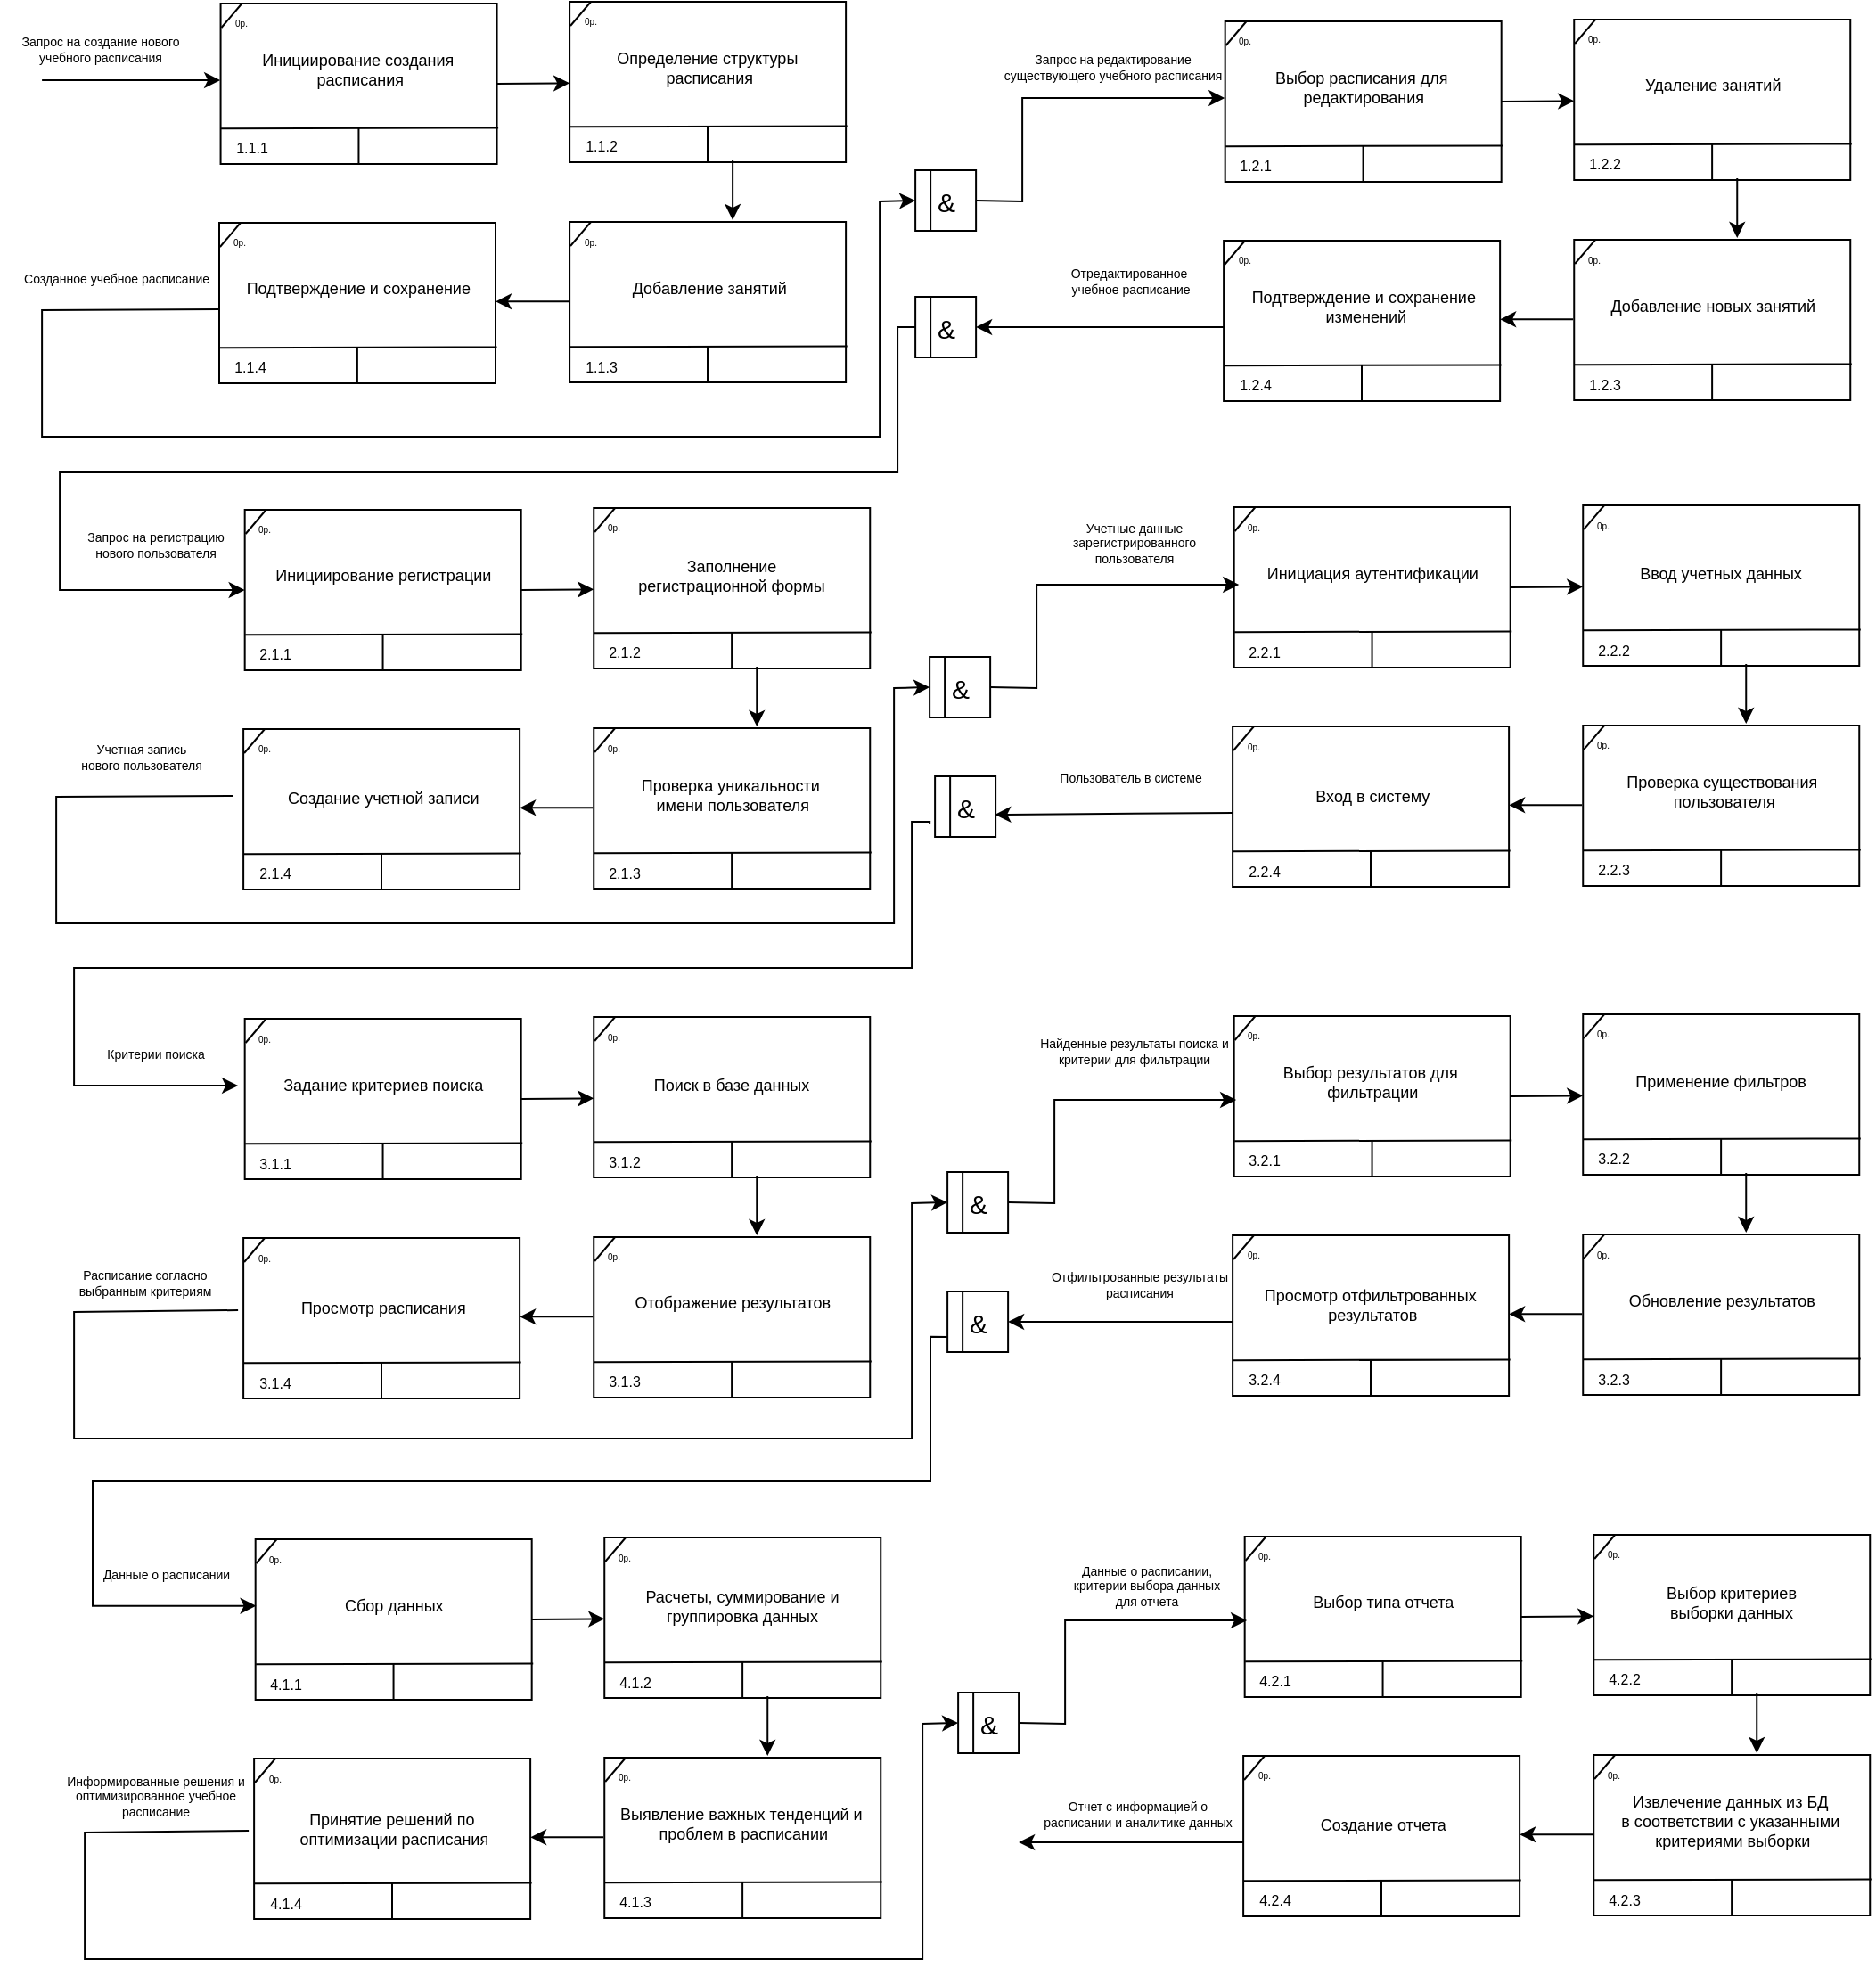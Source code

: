 <mxfile version="22.0.4" type="device">
  <diagram name="Страница — 1" id="gIKp3Uan3dsmI0In-pl2">
    <mxGraphModel dx="2150" dy="-212" grid="1" gridSize="10" guides="1" tooltips="1" connect="1" arrows="1" fold="1" page="1" pageScale="1" pageWidth="827" pageHeight="1169" background="none" math="0" shadow="0">
      <root>
        <mxCell id="0" />
        <mxCell id="1" parent="0" />
        <mxCell id="M9uhc5HD6TSEB5luogaD-1" value="Запрос на создание нового &lt;br&gt;учебного расписания" style="text;html=1;align=center;verticalAlign=middle;resizable=0;points=[];autosize=1;strokeColor=none;fillColor=none;fontSize=7;" vertex="1" parent="1">
          <mxGeometry x="70.56" y="1202" width="110" height="30" as="geometry" />
        </mxCell>
        <mxCell id="M9uhc5HD6TSEB5luogaD-2" value="" style="endArrow=classic;html=1;rounded=0;entryX=0;entryY=0.5;entryDx=0;entryDy=0;" edge="1" parent="1">
          <mxGeometry width="50" height="50" relative="1" as="geometry">
            <mxPoint x="93.56" y="1234" as="sourcePoint" />
            <mxPoint x="193.56" y="1234" as="targetPoint" />
          </mxGeometry>
        </mxCell>
        <mxCell id="M9uhc5HD6TSEB5luogaD-3" value="" style="rounded=0;whiteSpace=wrap;html=1;gradientColor=none;glass=0;shadow=0;" vertex="1" parent="1">
          <mxGeometry x="193.78" y="1191" width="155" height="90" as="geometry" />
        </mxCell>
        <mxCell id="M9uhc5HD6TSEB5luogaD-4" value="" style="endArrow=none;html=1;rounded=0;exitX=0.003;exitY=0.15;exitDx=0;exitDy=0;entryX=0.077;entryY=0;entryDx=0;entryDy=0;entryPerimeter=0;jumpSize=100;endSize=6;jumpStyle=none;exitPerimeter=0;" edge="1" parent="1" source="M9uhc5HD6TSEB5luogaD-3" target="M9uhc5HD6TSEB5luogaD-3">
          <mxGeometry width="50" height="50" relative="1" as="geometry">
            <mxPoint x="193.78" y="1204.32" as="sourcePoint" />
            <mxPoint x="208.3" y="1191" as="targetPoint" />
          </mxGeometry>
        </mxCell>
        <mxCell id="M9uhc5HD6TSEB5luogaD-5" value="0р." style="text;html=1;align=center;verticalAlign=middle;resizable=0;points=[];autosize=1;strokeColor=none;fillColor=none;fontSize=5;" vertex="1" parent="1">
          <mxGeometry x="189.78" y="1191" width="30" height="20" as="geometry" />
        </mxCell>
        <mxCell id="M9uhc5HD6TSEB5luogaD-6" value="" style="endArrow=none;html=1;rounded=0;exitX=0.002;exitY=0.635;exitDx=0;exitDy=0;exitPerimeter=0;entryX=1.005;entryY=0.786;entryDx=0;entryDy=0;entryPerimeter=0;" edge="1" parent="1">
          <mxGeometry width="50" height="50" relative="1" as="geometry">
            <mxPoint x="194.02" y="1261.1" as="sourcePoint" />
            <mxPoint x="349.555" y="1260.74" as="targetPoint" />
          </mxGeometry>
        </mxCell>
        <mxCell id="M9uhc5HD6TSEB5luogaD-7" value="1.1.1" style="text;html=1;align=center;verticalAlign=middle;resizable=0;points=[];autosize=1;strokeColor=none;fillColor=none;fontSize=8;" vertex="1" parent="1">
          <mxGeometry x="190.78" y="1262" width="40" height="20" as="geometry" />
        </mxCell>
        <mxCell id="M9uhc5HD6TSEB5luogaD-8" value="&lt;p style=&quot;margin: 0cm; text-indent: 35.45pt;&quot; class=&quot;MsoListParagraph&quot;&gt;Инициирование создания&amp;nbsp;&lt;/p&gt;&lt;p style=&quot;margin: 0cm; text-indent: 35.45pt;&quot; class=&quot;MsoListParagraph&quot;&gt;расписания&lt;br&gt;&lt;/p&gt;" style="text;html=1;align=center;verticalAlign=middle;resizable=0;points=[];autosize=1;strokeColor=none;fillColor=none;fontSize=9;" vertex="1" parent="1">
          <mxGeometry x="157.78" y="1208" width="180" height="40" as="geometry" />
        </mxCell>
        <mxCell id="M9uhc5HD6TSEB5luogaD-9" value="" style="endArrow=none;html=1;rounded=0;entryX=0.5;entryY=1;entryDx=0;entryDy=0;" edge="1" parent="1">
          <mxGeometry width="50" height="50" relative="1" as="geometry">
            <mxPoint x="271.22" y="1261" as="sourcePoint" />
            <mxPoint x="271.22" y="1281" as="targetPoint" />
          </mxGeometry>
        </mxCell>
        <mxCell id="M9uhc5HD6TSEB5luogaD-10" value="" style="rounded=0;whiteSpace=wrap;html=1;gradientColor=none;glass=0;shadow=0;" vertex="1" parent="1">
          <mxGeometry x="389.56" y="1190" width="155" height="90" as="geometry" />
        </mxCell>
        <mxCell id="M9uhc5HD6TSEB5luogaD-11" value="" style="endArrow=none;html=1;rounded=0;exitX=0.003;exitY=0.15;exitDx=0;exitDy=0;entryX=0.077;entryY=0;entryDx=0;entryDy=0;entryPerimeter=0;jumpSize=100;endSize=6;jumpStyle=none;exitPerimeter=0;" edge="1" parent="1" source="M9uhc5HD6TSEB5luogaD-10" target="M9uhc5HD6TSEB5luogaD-10">
          <mxGeometry width="50" height="50" relative="1" as="geometry">
            <mxPoint x="389.56" y="1203.32" as="sourcePoint" />
            <mxPoint x="404.08" y="1190" as="targetPoint" />
          </mxGeometry>
        </mxCell>
        <mxCell id="M9uhc5HD6TSEB5luogaD-12" value="0р." style="text;html=1;align=center;verticalAlign=middle;resizable=0;points=[];autosize=1;strokeColor=none;fillColor=none;fontSize=5;" vertex="1" parent="1">
          <mxGeometry x="385.56" y="1190" width="30" height="20" as="geometry" />
        </mxCell>
        <mxCell id="M9uhc5HD6TSEB5luogaD-13" value="" style="endArrow=none;html=1;rounded=0;exitX=0.002;exitY=0.635;exitDx=0;exitDy=0;exitPerimeter=0;entryX=1.005;entryY=0.786;entryDx=0;entryDy=0;entryPerimeter=0;" edge="1" parent="1">
          <mxGeometry width="50" height="50" relative="1" as="geometry">
            <mxPoint x="389.8" y="1260.1" as="sourcePoint" />
            <mxPoint x="545.335" y="1259.74" as="targetPoint" />
          </mxGeometry>
        </mxCell>
        <mxCell id="M9uhc5HD6TSEB5luogaD-14" value="1.1.2" style="text;html=1;align=center;verticalAlign=middle;resizable=0;points=[];autosize=1;strokeColor=none;fillColor=none;fontSize=8;" vertex="1" parent="1">
          <mxGeometry x="386.56" y="1261" width="40" height="20" as="geometry" />
        </mxCell>
        <mxCell id="M9uhc5HD6TSEB5luogaD-15" value="&lt;p style=&quot;margin: 0cm; text-indent: 35.45pt;&quot; class=&quot;MsoListParagraph&quot;&gt;Определение структуры&amp;nbsp;&lt;/p&gt;&lt;p style=&quot;margin: 0cm; text-indent: 35.45pt;&quot; class=&quot;MsoListParagraph&quot;&gt;расписания&lt;br&gt;&lt;/p&gt;" style="text;html=1;align=center;verticalAlign=middle;resizable=0;points=[];autosize=1;strokeColor=none;fillColor=none;fontSize=9;" vertex="1" parent="1">
          <mxGeometry x="358.56" y="1207" width="170" height="40" as="geometry" />
        </mxCell>
        <mxCell id="M9uhc5HD6TSEB5luogaD-16" value="" style="endArrow=none;html=1;rounded=0;entryX=0.5;entryY=1;entryDx=0;entryDy=0;" edge="1" parent="1">
          <mxGeometry width="50" height="50" relative="1" as="geometry">
            <mxPoint x="467.0" y="1260" as="sourcePoint" />
            <mxPoint x="467.0" y="1280" as="targetPoint" />
          </mxGeometry>
        </mxCell>
        <mxCell id="M9uhc5HD6TSEB5luogaD-17" value="" style="endArrow=classic;html=1;rounded=0;exitX=1;exitY=0.5;exitDx=0;exitDy=0;" edge="1" parent="1" source="M9uhc5HD6TSEB5luogaD-3" target="M9uhc5HD6TSEB5luogaD-10">
          <mxGeometry width="50" height="50" relative="1" as="geometry">
            <mxPoint x="353.56" y="1284" as="sourcePoint" />
            <mxPoint x="393.56" y="1234" as="targetPoint" />
          </mxGeometry>
        </mxCell>
        <mxCell id="M9uhc5HD6TSEB5luogaD-18" value="" style="rounded=0;whiteSpace=wrap;html=1;gradientColor=none;glass=0;shadow=0;" vertex="1" parent="1">
          <mxGeometry x="389.56" y="1313.5" width="155" height="90" as="geometry" />
        </mxCell>
        <mxCell id="M9uhc5HD6TSEB5luogaD-19" value="" style="endArrow=none;html=1;rounded=0;exitX=0.003;exitY=0.15;exitDx=0;exitDy=0;entryX=0.077;entryY=0;entryDx=0;entryDy=0;entryPerimeter=0;jumpSize=100;endSize=6;jumpStyle=none;exitPerimeter=0;" edge="1" parent="1" source="M9uhc5HD6TSEB5luogaD-18" target="M9uhc5HD6TSEB5luogaD-18">
          <mxGeometry width="50" height="50" relative="1" as="geometry">
            <mxPoint x="389.56" y="1326.82" as="sourcePoint" />
            <mxPoint x="404.08" y="1313.5" as="targetPoint" />
          </mxGeometry>
        </mxCell>
        <mxCell id="M9uhc5HD6TSEB5luogaD-20" value="0р." style="text;html=1;align=center;verticalAlign=middle;resizable=0;points=[];autosize=1;strokeColor=none;fillColor=none;fontSize=5;" vertex="1" parent="1">
          <mxGeometry x="385.56" y="1313.5" width="30" height="20" as="geometry" />
        </mxCell>
        <mxCell id="M9uhc5HD6TSEB5luogaD-21" value="" style="endArrow=none;html=1;rounded=0;exitX=0.002;exitY=0.635;exitDx=0;exitDy=0;exitPerimeter=0;entryX=1.005;entryY=0.786;entryDx=0;entryDy=0;entryPerimeter=0;" edge="1" parent="1">
          <mxGeometry width="50" height="50" relative="1" as="geometry">
            <mxPoint x="389.8" y="1383.6" as="sourcePoint" />
            <mxPoint x="545.335" y="1383.24" as="targetPoint" />
          </mxGeometry>
        </mxCell>
        <mxCell id="M9uhc5HD6TSEB5luogaD-22" value="1.1.3" style="text;html=1;align=center;verticalAlign=middle;resizable=0;points=[];autosize=1;strokeColor=none;fillColor=none;fontSize=8;" vertex="1" parent="1">
          <mxGeometry x="386.56" y="1384.5" width="40" height="20" as="geometry" />
        </mxCell>
        <mxCell id="M9uhc5HD6TSEB5luogaD-23" value="&lt;p style=&quot;margin: 0cm; text-indent: 35.45pt;&quot; class=&quot;MsoListParagraph&quot;&gt;Добавление занятий&lt;br&gt;&lt;/p&gt;" style="text;html=1;align=center;verticalAlign=middle;resizable=0;points=[];autosize=1;strokeColor=none;fillColor=none;fontSize=9;" vertex="1" parent="1">
          <mxGeometry x="363.56" y="1340.5" width="160" height="20" as="geometry" />
        </mxCell>
        <mxCell id="M9uhc5HD6TSEB5luogaD-24" value="" style="endArrow=none;html=1;rounded=0;entryX=0.5;entryY=1;entryDx=0;entryDy=0;" edge="1" parent="1">
          <mxGeometry width="50" height="50" relative="1" as="geometry">
            <mxPoint x="467.0" y="1383.5" as="sourcePoint" />
            <mxPoint x="467.0" y="1403.5" as="targetPoint" />
          </mxGeometry>
        </mxCell>
        <mxCell id="M9uhc5HD6TSEB5luogaD-25" value="" style="endArrow=classic;html=1;rounded=0;exitX=0.5;exitY=1;exitDx=0;exitDy=0;entryX=0.5;entryY=0;entryDx=0;entryDy=0;" edge="1" parent="1">
          <mxGeometry width="50" height="50" relative="1" as="geometry">
            <mxPoint x="481.06" y="1279" as="sourcePoint" />
            <mxPoint x="481.06" y="1312.5" as="targetPoint" />
          </mxGeometry>
        </mxCell>
        <mxCell id="M9uhc5HD6TSEB5luogaD-26" value="" style="rounded=0;whiteSpace=wrap;html=1;gradientColor=none;glass=0;shadow=0;" vertex="1" parent="1">
          <mxGeometry x="193.0" y="1314" width="155" height="90" as="geometry" />
        </mxCell>
        <mxCell id="M9uhc5HD6TSEB5luogaD-27" value="" style="endArrow=none;html=1;rounded=0;exitX=0.003;exitY=0.15;exitDx=0;exitDy=0;entryX=0.077;entryY=0;entryDx=0;entryDy=0;entryPerimeter=0;jumpSize=100;endSize=6;jumpStyle=none;exitPerimeter=0;" edge="1" parent="1" source="M9uhc5HD6TSEB5luogaD-26" target="M9uhc5HD6TSEB5luogaD-26">
          <mxGeometry width="50" height="50" relative="1" as="geometry">
            <mxPoint x="193.0" y="1327.32" as="sourcePoint" />
            <mxPoint x="207.52" y="1314" as="targetPoint" />
          </mxGeometry>
        </mxCell>
        <mxCell id="M9uhc5HD6TSEB5luogaD-28" value="0р." style="text;html=1;align=center;verticalAlign=middle;resizable=0;points=[];autosize=1;strokeColor=none;fillColor=none;fontSize=5;" vertex="1" parent="1">
          <mxGeometry x="189.0" y="1314" width="30" height="20" as="geometry" />
        </mxCell>
        <mxCell id="M9uhc5HD6TSEB5luogaD-29" value="" style="endArrow=none;html=1;rounded=0;exitX=0.002;exitY=0.635;exitDx=0;exitDy=0;exitPerimeter=0;entryX=1.005;entryY=0.786;entryDx=0;entryDy=0;entryPerimeter=0;" edge="1" parent="1">
          <mxGeometry width="50" height="50" relative="1" as="geometry">
            <mxPoint x="193.24" y="1384.1" as="sourcePoint" />
            <mxPoint x="348.775" y="1383.74" as="targetPoint" />
          </mxGeometry>
        </mxCell>
        <mxCell id="M9uhc5HD6TSEB5luogaD-30" value="1.1.4" style="text;html=1;align=center;verticalAlign=middle;resizable=0;points=[];autosize=1;strokeColor=none;fillColor=none;fontSize=8;" vertex="1" parent="1">
          <mxGeometry x="190.0" y="1385" width="40" height="20" as="geometry" />
        </mxCell>
        <mxCell id="M9uhc5HD6TSEB5luogaD-31" value="&lt;p style=&quot;margin: 0cm; text-indent: 35.45pt;&quot; class=&quot;MsoListParagraph&quot;&gt;Подтверждение и сохранение&lt;br&gt;&lt;/p&gt;" style="text;html=1;align=center;verticalAlign=middle;resizable=0;points=[];autosize=1;strokeColor=none;fillColor=none;fontSize=9;" vertex="1" parent="1">
          <mxGeometry x="147.0" y="1341" width="200" height="20" as="geometry" />
        </mxCell>
        <mxCell id="M9uhc5HD6TSEB5luogaD-32" value="" style="endArrow=none;html=1;rounded=0;entryX=0.5;entryY=1;entryDx=0;entryDy=0;" edge="1" parent="1">
          <mxGeometry width="50" height="50" relative="1" as="geometry">
            <mxPoint x="270.44" y="1384" as="sourcePoint" />
            <mxPoint x="270.44" y="1404" as="targetPoint" />
          </mxGeometry>
        </mxCell>
        <mxCell id="M9uhc5HD6TSEB5luogaD-33" value="" style="endArrow=none;html=1;rounded=0;exitX=1;exitY=0.5;exitDx=0;exitDy=0;startArrow=classic;startFill=1;endFill=0;" edge="1" parent="1">
          <mxGeometry width="50" height="50" relative="1" as="geometry">
            <mxPoint x="348" y="1358.14" as="sourcePoint" />
            <mxPoint x="389" y="1358.14" as="targetPoint" />
          </mxGeometry>
        </mxCell>
        <mxCell id="M9uhc5HD6TSEB5luogaD-34" value="" style="endArrow=none;html=1;rounded=0;entryX=0;entryY=0.5;entryDx=0;entryDy=0;startArrow=classic;startFill=1;endFill=0;exitX=0;exitY=0.5;exitDx=0;exitDy=0;" edge="1" parent="1" source="M9uhc5HD6TSEB5luogaD-205">
          <mxGeometry width="50" height="50" relative="1" as="geometry">
            <mxPoint x="93.0" y="1362.5" as="sourcePoint" />
            <mxPoint x="193.0" y="1362.5" as="targetPoint" />
            <Array as="points">
              <mxPoint x="563.56" y="1302" />
              <mxPoint x="563.56" y="1434" />
              <mxPoint x="93.56" y="1434" />
              <mxPoint x="93.56" y="1363" />
            </Array>
          </mxGeometry>
        </mxCell>
        <mxCell id="M9uhc5HD6TSEB5luogaD-35" value="Созданное учебное расписание" style="text;html=1;align=center;verticalAlign=middle;resizable=0;points=[];autosize=1;strokeColor=none;fillColor=none;fontSize=7;" vertex="1" parent="1">
          <mxGeometry x="70.0" y="1335.5" width="130" height="20" as="geometry" />
        </mxCell>
        <mxCell id="M9uhc5HD6TSEB5luogaD-36" value="Запрос на редактирование &lt;br&gt;существующего учебного расписания" style="text;html=1;align=center;verticalAlign=middle;resizable=0;points=[];autosize=1;strokeColor=none;fillColor=none;fontSize=7;" vertex="1" parent="1">
          <mxGeometry x="619.12" y="1212" width="150" height="30" as="geometry" />
        </mxCell>
        <mxCell id="M9uhc5HD6TSEB5luogaD-37" value="" style="endArrow=classic;html=1;rounded=0;entryX=0;entryY=0.5;entryDx=0;entryDy=0;exitX=1;exitY=0.5;exitDx=0;exitDy=0;" edge="1" parent="1" source="M9uhc5HD6TSEB5luogaD-205">
          <mxGeometry width="50" height="50" relative="1" as="geometry">
            <mxPoint x="657.12" y="1244" as="sourcePoint" />
            <mxPoint x="757.12" y="1244" as="targetPoint" />
            <Array as="points">
              <mxPoint x="643.56" y="1302" />
              <mxPoint x="643.56" y="1244" />
            </Array>
          </mxGeometry>
        </mxCell>
        <mxCell id="M9uhc5HD6TSEB5luogaD-38" value="" style="rounded=0;whiteSpace=wrap;html=1;gradientColor=none;glass=0;shadow=0;" vertex="1" parent="1">
          <mxGeometry x="757.34" y="1201" width="155" height="90" as="geometry" />
        </mxCell>
        <mxCell id="M9uhc5HD6TSEB5luogaD-39" value="" style="endArrow=none;html=1;rounded=0;exitX=0.003;exitY=0.15;exitDx=0;exitDy=0;entryX=0.077;entryY=0;entryDx=0;entryDy=0;entryPerimeter=0;jumpSize=100;endSize=6;jumpStyle=none;exitPerimeter=0;" edge="1" parent="1" source="M9uhc5HD6TSEB5luogaD-38" target="M9uhc5HD6TSEB5luogaD-38">
          <mxGeometry width="50" height="50" relative="1" as="geometry">
            <mxPoint x="757.34" y="1214.32" as="sourcePoint" />
            <mxPoint x="771.86" y="1201" as="targetPoint" />
          </mxGeometry>
        </mxCell>
        <mxCell id="M9uhc5HD6TSEB5luogaD-40" value="0р." style="text;html=1;align=center;verticalAlign=middle;resizable=0;points=[];autosize=1;strokeColor=none;fillColor=none;fontSize=5;" vertex="1" parent="1">
          <mxGeometry x="753.34" y="1201" width="30" height="20" as="geometry" />
        </mxCell>
        <mxCell id="M9uhc5HD6TSEB5luogaD-41" value="" style="endArrow=none;html=1;rounded=0;exitX=0.002;exitY=0.635;exitDx=0;exitDy=0;exitPerimeter=0;entryX=1.005;entryY=0.786;entryDx=0;entryDy=0;entryPerimeter=0;" edge="1" parent="1">
          <mxGeometry width="50" height="50" relative="1" as="geometry">
            <mxPoint x="757.58" y="1271.1" as="sourcePoint" />
            <mxPoint x="913.115" y="1270.74" as="targetPoint" />
          </mxGeometry>
        </mxCell>
        <mxCell id="M9uhc5HD6TSEB5luogaD-42" value="1.2.1" style="text;html=1;align=center;verticalAlign=middle;resizable=0;points=[];autosize=1;strokeColor=none;fillColor=none;fontSize=8;" vertex="1" parent="1">
          <mxGeometry x="754.34" y="1272" width="40" height="20" as="geometry" />
        </mxCell>
        <mxCell id="M9uhc5HD6TSEB5luogaD-43" value="&lt;p style=&quot;margin: 0cm; text-indent: 35.45pt;&quot; class=&quot;MsoListParagraph&quot;&gt;Выбор расписания для&amp;nbsp;&lt;/p&gt;&lt;p style=&quot;margin: 0cm; text-indent: 35.45pt;&quot; class=&quot;MsoListParagraph&quot;&gt;редактирования&lt;br&gt;&lt;/p&gt;" style="text;html=1;align=center;verticalAlign=middle;resizable=0;points=[];autosize=1;strokeColor=none;fillColor=none;fontSize=9;" vertex="1" parent="1">
          <mxGeometry x="726.34" y="1218" width="170" height="40" as="geometry" />
        </mxCell>
        <mxCell id="M9uhc5HD6TSEB5luogaD-44" value="" style="endArrow=none;html=1;rounded=0;entryX=0.5;entryY=1;entryDx=0;entryDy=0;" edge="1" parent="1">
          <mxGeometry width="50" height="50" relative="1" as="geometry">
            <mxPoint x="834.78" y="1271" as="sourcePoint" />
            <mxPoint x="834.78" y="1291" as="targetPoint" />
          </mxGeometry>
        </mxCell>
        <mxCell id="M9uhc5HD6TSEB5luogaD-45" value="" style="rounded=0;whiteSpace=wrap;html=1;gradientColor=none;glass=0;shadow=0;" vertex="1" parent="1">
          <mxGeometry x="953.12" y="1200" width="155" height="90" as="geometry" />
        </mxCell>
        <mxCell id="M9uhc5HD6TSEB5luogaD-46" value="" style="endArrow=none;html=1;rounded=0;exitX=0.003;exitY=0.15;exitDx=0;exitDy=0;entryX=0.077;entryY=0;entryDx=0;entryDy=0;entryPerimeter=0;jumpSize=100;endSize=6;jumpStyle=none;exitPerimeter=0;" edge="1" parent="1" source="M9uhc5HD6TSEB5luogaD-45" target="M9uhc5HD6TSEB5luogaD-45">
          <mxGeometry width="50" height="50" relative="1" as="geometry">
            <mxPoint x="953.12" y="1213.32" as="sourcePoint" />
            <mxPoint x="967.64" y="1200" as="targetPoint" />
          </mxGeometry>
        </mxCell>
        <mxCell id="M9uhc5HD6TSEB5luogaD-47" value="0р." style="text;html=1;align=center;verticalAlign=middle;resizable=0;points=[];autosize=1;strokeColor=none;fillColor=none;fontSize=5;" vertex="1" parent="1">
          <mxGeometry x="949.12" y="1200" width="30" height="20" as="geometry" />
        </mxCell>
        <mxCell id="M9uhc5HD6TSEB5luogaD-48" value="" style="endArrow=none;html=1;rounded=0;exitX=0.002;exitY=0.635;exitDx=0;exitDy=0;exitPerimeter=0;entryX=1.005;entryY=0.786;entryDx=0;entryDy=0;entryPerimeter=0;" edge="1" parent="1">
          <mxGeometry width="50" height="50" relative="1" as="geometry">
            <mxPoint x="953.36" y="1270.1" as="sourcePoint" />
            <mxPoint x="1108.895" y="1269.74" as="targetPoint" />
          </mxGeometry>
        </mxCell>
        <mxCell id="M9uhc5HD6TSEB5luogaD-49" value="1.2.2" style="text;html=1;align=center;verticalAlign=middle;resizable=0;points=[];autosize=1;strokeColor=none;fillColor=none;fontSize=8;" vertex="1" parent="1">
          <mxGeometry x="950.12" y="1271" width="40" height="20" as="geometry" />
        </mxCell>
        <mxCell id="M9uhc5HD6TSEB5luogaD-50" value="&lt;p style=&quot;margin: 0cm; text-indent: 35.45pt;&quot; class=&quot;MsoListParagraph&quot;&gt;Удаление занятий&lt;br&gt;&lt;/p&gt;" style="text;html=1;align=center;verticalAlign=middle;resizable=0;points=[];autosize=1;strokeColor=none;fillColor=none;fontSize=9;" vertex="1" parent="1">
          <mxGeometry x="932.12" y="1227" width="150" height="20" as="geometry" />
        </mxCell>
        <mxCell id="M9uhc5HD6TSEB5luogaD-51" value="" style="endArrow=none;html=1;rounded=0;entryX=0.5;entryY=1;entryDx=0;entryDy=0;" edge="1" parent="1">
          <mxGeometry width="50" height="50" relative="1" as="geometry">
            <mxPoint x="1030.56" y="1270" as="sourcePoint" />
            <mxPoint x="1030.56" y="1290" as="targetPoint" />
          </mxGeometry>
        </mxCell>
        <mxCell id="M9uhc5HD6TSEB5luogaD-52" value="" style="endArrow=classic;html=1;rounded=0;exitX=1;exitY=0.5;exitDx=0;exitDy=0;" edge="1" parent="1" source="M9uhc5HD6TSEB5luogaD-38" target="M9uhc5HD6TSEB5luogaD-45">
          <mxGeometry width="50" height="50" relative="1" as="geometry">
            <mxPoint x="917.12" y="1294" as="sourcePoint" />
            <mxPoint x="957.12" y="1244" as="targetPoint" />
          </mxGeometry>
        </mxCell>
        <mxCell id="M9uhc5HD6TSEB5luogaD-53" value="" style="rounded=0;whiteSpace=wrap;html=1;gradientColor=none;glass=0;shadow=0;" vertex="1" parent="1">
          <mxGeometry x="953.12" y="1323.5" width="155" height="90" as="geometry" />
        </mxCell>
        <mxCell id="M9uhc5HD6TSEB5luogaD-54" value="" style="endArrow=none;html=1;rounded=0;exitX=0.003;exitY=0.15;exitDx=0;exitDy=0;entryX=0.077;entryY=0;entryDx=0;entryDy=0;entryPerimeter=0;jumpSize=100;endSize=6;jumpStyle=none;exitPerimeter=0;" edge="1" parent="1" source="M9uhc5HD6TSEB5luogaD-53" target="M9uhc5HD6TSEB5luogaD-53">
          <mxGeometry width="50" height="50" relative="1" as="geometry">
            <mxPoint x="953.12" y="1336.82" as="sourcePoint" />
            <mxPoint x="967.64" y="1323.5" as="targetPoint" />
          </mxGeometry>
        </mxCell>
        <mxCell id="M9uhc5HD6TSEB5luogaD-55" value="0р." style="text;html=1;align=center;verticalAlign=middle;resizable=0;points=[];autosize=1;strokeColor=none;fillColor=none;fontSize=5;" vertex="1" parent="1">
          <mxGeometry x="949.12" y="1323.5" width="30" height="20" as="geometry" />
        </mxCell>
        <mxCell id="M9uhc5HD6TSEB5luogaD-56" value="" style="endArrow=none;html=1;rounded=0;exitX=0.002;exitY=0.635;exitDx=0;exitDy=0;exitPerimeter=0;entryX=1.005;entryY=0.786;entryDx=0;entryDy=0;entryPerimeter=0;" edge="1" parent="1">
          <mxGeometry width="50" height="50" relative="1" as="geometry">
            <mxPoint x="953.36" y="1393.6" as="sourcePoint" />
            <mxPoint x="1108.895" y="1393.24" as="targetPoint" />
          </mxGeometry>
        </mxCell>
        <mxCell id="M9uhc5HD6TSEB5luogaD-57" value="1.2.3" style="text;html=1;align=center;verticalAlign=middle;resizable=0;points=[];autosize=1;strokeColor=none;fillColor=none;fontSize=8;" vertex="1" parent="1">
          <mxGeometry x="950.12" y="1394.5" width="40" height="20" as="geometry" />
        </mxCell>
        <mxCell id="M9uhc5HD6TSEB5luogaD-58" value="&lt;p style=&quot;margin: 0cm; text-indent: 35.45pt;&quot; class=&quot;MsoListParagraph&quot;&gt;Добавление новых занятий&lt;/p&gt;" style="text;html=1;align=center;verticalAlign=middle;resizable=0;points=[];autosize=1;strokeColor=none;fillColor=none;fontSize=9;" vertex="1" parent="1">
          <mxGeometry x="912.12" y="1350.5" width="190" height="20" as="geometry" />
        </mxCell>
        <mxCell id="M9uhc5HD6TSEB5luogaD-59" value="" style="endArrow=none;html=1;rounded=0;entryX=0.5;entryY=1;entryDx=0;entryDy=0;" edge="1" parent="1">
          <mxGeometry width="50" height="50" relative="1" as="geometry">
            <mxPoint x="1030.56" y="1393.5" as="sourcePoint" />
            <mxPoint x="1030.56" y="1413.5" as="targetPoint" />
          </mxGeometry>
        </mxCell>
        <mxCell id="M9uhc5HD6TSEB5luogaD-60" value="" style="endArrow=classic;html=1;rounded=0;exitX=0.5;exitY=1;exitDx=0;exitDy=0;entryX=0.5;entryY=0;entryDx=0;entryDy=0;" edge="1" parent="1">
          <mxGeometry width="50" height="50" relative="1" as="geometry">
            <mxPoint x="1044.62" y="1289" as="sourcePoint" />
            <mxPoint x="1044.62" y="1322.5" as="targetPoint" />
          </mxGeometry>
        </mxCell>
        <mxCell id="M9uhc5HD6TSEB5luogaD-61" value="" style="rounded=0;whiteSpace=wrap;html=1;gradientColor=none;glass=0;shadow=0;" vertex="1" parent="1">
          <mxGeometry x="756.56" y="1324" width="155" height="90" as="geometry" />
        </mxCell>
        <mxCell id="M9uhc5HD6TSEB5luogaD-62" value="" style="endArrow=none;html=1;rounded=0;exitX=0.003;exitY=0.15;exitDx=0;exitDy=0;entryX=0.077;entryY=0;entryDx=0;entryDy=0;entryPerimeter=0;jumpSize=100;endSize=6;jumpStyle=none;exitPerimeter=0;" edge="1" parent="1" source="M9uhc5HD6TSEB5luogaD-61" target="M9uhc5HD6TSEB5luogaD-61">
          <mxGeometry width="50" height="50" relative="1" as="geometry">
            <mxPoint x="756.56" y="1337.32" as="sourcePoint" />
            <mxPoint x="771.08" y="1324" as="targetPoint" />
          </mxGeometry>
        </mxCell>
        <mxCell id="M9uhc5HD6TSEB5luogaD-63" value="0р." style="text;html=1;align=center;verticalAlign=middle;resizable=0;points=[];autosize=1;strokeColor=none;fillColor=none;fontSize=5;" vertex="1" parent="1">
          <mxGeometry x="752.56" y="1324" width="30" height="20" as="geometry" />
        </mxCell>
        <mxCell id="M9uhc5HD6TSEB5luogaD-64" value="" style="endArrow=none;html=1;rounded=0;exitX=0.002;exitY=0.635;exitDx=0;exitDy=0;exitPerimeter=0;entryX=1.005;entryY=0.786;entryDx=0;entryDy=0;entryPerimeter=0;" edge="1" parent="1">
          <mxGeometry width="50" height="50" relative="1" as="geometry">
            <mxPoint x="756.8" y="1394.1" as="sourcePoint" />
            <mxPoint x="912.335" y="1393.74" as="targetPoint" />
          </mxGeometry>
        </mxCell>
        <mxCell id="M9uhc5HD6TSEB5luogaD-65" value="1.2.4" style="text;html=1;align=center;verticalAlign=middle;resizable=0;points=[];autosize=1;strokeColor=none;fillColor=none;fontSize=8;" vertex="1" parent="1">
          <mxGeometry x="753.56" y="1395" width="40" height="20" as="geometry" />
        </mxCell>
        <mxCell id="M9uhc5HD6TSEB5luogaD-66" value="&lt;p style=&quot;margin: 0cm; text-indent: 35.45pt;&quot; class=&quot;MsoListParagraph&quot;&gt;Подтверждение и сохранение&lt;/p&gt;&lt;p style=&quot;margin: 0cm; text-indent: 35.45pt;&quot; class=&quot;MsoListParagraph&quot;&gt;&amp;nbsp;изменений&lt;br&gt;&lt;/p&gt;" style="text;html=1;align=center;verticalAlign=middle;resizable=0;points=[];autosize=1;strokeColor=none;fillColor=none;fontSize=9;" vertex="1" parent="1">
          <mxGeometry x="710.56" y="1341" width="200" height="40" as="geometry" />
        </mxCell>
        <mxCell id="M9uhc5HD6TSEB5luogaD-67" value="" style="endArrow=none;html=1;rounded=0;entryX=0.5;entryY=1;entryDx=0;entryDy=0;" edge="1" parent="1">
          <mxGeometry width="50" height="50" relative="1" as="geometry">
            <mxPoint x="834" y="1394" as="sourcePoint" />
            <mxPoint x="834" y="1414" as="targetPoint" />
          </mxGeometry>
        </mxCell>
        <mxCell id="M9uhc5HD6TSEB5luogaD-68" value="" style="endArrow=none;html=1;rounded=0;exitX=1;exitY=0.5;exitDx=0;exitDy=0;startArrow=classic;startFill=1;endFill=0;" edge="1" parent="1">
          <mxGeometry width="50" height="50" relative="1" as="geometry">
            <mxPoint x="911.56" y="1368.14" as="sourcePoint" />
            <mxPoint x="952.56" y="1368.14" as="targetPoint" />
          </mxGeometry>
        </mxCell>
        <mxCell id="M9uhc5HD6TSEB5luogaD-69" value="" style="endArrow=none;html=1;rounded=0;entryX=0;entryY=0.5;entryDx=0;entryDy=0;startArrow=classic;startFill=1;endFill=0;exitX=1;exitY=0.5;exitDx=0;exitDy=0;" edge="1" parent="1" source="M9uhc5HD6TSEB5luogaD-216">
          <mxGeometry width="50" height="50" relative="1" as="geometry">
            <mxPoint x="656.56" y="1372.5" as="sourcePoint" />
            <mxPoint x="756.56" y="1372.5" as="targetPoint" />
          </mxGeometry>
        </mxCell>
        <mxCell id="M9uhc5HD6TSEB5luogaD-70" value="&lt;p style=&quot;margin-bottom: 0cm; line-height: 30%;&quot; class=&quot;MsoNormal&quot;&gt;Отредактированное&amp;nbsp;&lt;/p&gt;&lt;p style=&quot;margin-bottom: 0cm; line-height: 30%;&quot; class=&quot;MsoNormal&quot;&gt;учебное расписание&lt;br&gt;&lt;/p&gt;" style="text;html=1;align=center;verticalAlign=middle;resizable=0;points=[];autosize=1;strokeColor=none;fillColor=none;fontSize=7;" vertex="1" parent="1">
          <mxGeometry x="658.56" y="1328.5" width="90" height="30" as="geometry" />
        </mxCell>
        <mxCell id="M9uhc5HD6TSEB5luogaD-71" value="" style="rounded=0;whiteSpace=wrap;html=1;gradientColor=none;glass=0;shadow=0;" vertex="1" parent="1">
          <mxGeometry x="207.34" y="1475" width="155" height="90" as="geometry" />
        </mxCell>
        <mxCell id="M9uhc5HD6TSEB5luogaD-72" value="" style="endArrow=none;html=1;rounded=0;exitX=0.003;exitY=0.15;exitDx=0;exitDy=0;entryX=0.077;entryY=0;entryDx=0;entryDy=0;entryPerimeter=0;jumpSize=100;endSize=6;jumpStyle=none;exitPerimeter=0;" edge="1" parent="1" source="M9uhc5HD6TSEB5luogaD-71" target="M9uhc5HD6TSEB5luogaD-71">
          <mxGeometry width="50" height="50" relative="1" as="geometry">
            <mxPoint x="207.34" y="1488.32" as="sourcePoint" />
            <mxPoint x="221.86" y="1475" as="targetPoint" />
          </mxGeometry>
        </mxCell>
        <mxCell id="M9uhc5HD6TSEB5luogaD-73" value="0р." style="text;html=1;align=center;verticalAlign=middle;resizable=0;points=[];autosize=1;strokeColor=none;fillColor=none;fontSize=5;" vertex="1" parent="1">
          <mxGeometry x="203.34" y="1475" width="30" height="20" as="geometry" />
        </mxCell>
        <mxCell id="M9uhc5HD6TSEB5luogaD-74" value="" style="endArrow=none;html=1;rounded=0;exitX=0.002;exitY=0.635;exitDx=0;exitDy=0;exitPerimeter=0;entryX=1.005;entryY=0.786;entryDx=0;entryDy=0;entryPerimeter=0;" edge="1" parent="1">
          <mxGeometry width="50" height="50" relative="1" as="geometry">
            <mxPoint x="207.58" y="1545.1" as="sourcePoint" />
            <mxPoint x="363.115" y="1544.74" as="targetPoint" />
          </mxGeometry>
        </mxCell>
        <mxCell id="M9uhc5HD6TSEB5luogaD-75" value="2.1.1" style="text;html=1;align=center;verticalAlign=middle;resizable=0;points=[];autosize=1;strokeColor=none;fillColor=none;fontSize=8;" vertex="1" parent="1">
          <mxGeometry x="204.34" y="1546" width="40" height="20" as="geometry" />
        </mxCell>
        <mxCell id="M9uhc5HD6TSEB5luogaD-76" value="&lt;p style=&quot;margin: 0cm; text-indent: 35.45pt;&quot; class=&quot;MsoListParagraph&quot;&gt;Инициирование регистрации&lt;br&gt;&lt;/p&gt;" style="text;html=1;align=center;verticalAlign=middle;resizable=0;points=[];autosize=1;strokeColor=none;fillColor=none;fontSize=9;" vertex="1" parent="1">
          <mxGeometry x="166.34" y="1502" width="190" height="20" as="geometry" />
        </mxCell>
        <mxCell id="M9uhc5HD6TSEB5luogaD-77" value="" style="endArrow=none;html=1;rounded=0;entryX=0.5;entryY=1;entryDx=0;entryDy=0;" edge="1" parent="1">
          <mxGeometry width="50" height="50" relative="1" as="geometry">
            <mxPoint x="284.78" y="1545" as="sourcePoint" />
            <mxPoint x="284.78" y="1565" as="targetPoint" />
          </mxGeometry>
        </mxCell>
        <mxCell id="M9uhc5HD6TSEB5luogaD-78" value="" style="rounded=0;whiteSpace=wrap;html=1;gradientColor=none;glass=0;shadow=0;" vertex="1" parent="1">
          <mxGeometry x="403.12" y="1474" width="155" height="90" as="geometry" />
        </mxCell>
        <mxCell id="M9uhc5HD6TSEB5luogaD-79" value="" style="endArrow=none;html=1;rounded=0;exitX=0.003;exitY=0.15;exitDx=0;exitDy=0;entryX=0.077;entryY=0;entryDx=0;entryDy=0;entryPerimeter=0;jumpSize=100;endSize=6;jumpStyle=none;exitPerimeter=0;" edge="1" parent="1" source="M9uhc5HD6TSEB5luogaD-78" target="M9uhc5HD6TSEB5luogaD-78">
          <mxGeometry width="50" height="50" relative="1" as="geometry">
            <mxPoint x="403.12" y="1487.32" as="sourcePoint" />
            <mxPoint x="417.64" y="1474" as="targetPoint" />
          </mxGeometry>
        </mxCell>
        <mxCell id="M9uhc5HD6TSEB5luogaD-80" value="0р." style="text;html=1;align=center;verticalAlign=middle;resizable=0;points=[];autosize=1;strokeColor=none;fillColor=none;fontSize=5;" vertex="1" parent="1">
          <mxGeometry x="399.12" y="1474" width="30" height="20" as="geometry" />
        </mxCell>
        <mxCell id="M9uhc5HD6TSEB5luogaD-81" value="" style="endArrow=none;html=1;rounded=0;exitX=0.002;exitY=0.635;exitDx=0;exitDy=0;exitPerimeter=0;entryX=1.005;entryY=0.786;entryDx=0;entryDy=0;entryPerimeter=0;" edge="1" parent="1">
          <mxGeometry width="50" height="50" relative="1" as="geometry">
            <mxPoint x="403.36" y="1544.1" as="sourcePoint" />
            <mxPoint x="558.895" y="1543.74" as="targetPoint" />
          </mxGeometry>
        </mxCell>
        <mxCell id="M9uhc5HD6TSEB5luogaD-82" value="2.1.2" style="text;html=1;align=center;verticalAlign=middle;resizable=0;points=[];autosize=1;strokeColor=none;fillColor=none;fontSize=8;" vertex="1" parent="1">
          <mxGeometry x="400.12" y="1545" width="40" height="20" as="geometry" />
        </mxCell>
        <mxCell id="M9uhc5HD6TSEB5luogaD-83" value="" style="endArrow=none;html=1;rounded=0;entryX=0.5;entryY=1;entryDx=0;entryDy=0;" edge="1" parent="1">
          <mxGeometry width="50" height="50" relative="1" as="geometry">
            <mxPoint x="480.56" y="1544" as="sourcePoint" />
            <mxPoint x="480.56" y="1564" as="targetPoint" />
          </mxGeometry>
        </mxCell>
        <mxCell id="M9uhc5HD6TSEB5luogaD-84" value="" style="endArrow=classic;html=1;rounded=0;exitX=1;exitY=0.5;exitDx=0;exitDy=0;" edge="1" parent="1" source="M9uhc5HD6TSEB5luogaD-71" target="M9uhc5HD6TSEB5luogaD-78">
          <mxGeometry width="50" height="50" relative="1" as="geometry">
            <mxPoint x="367.12" y="1568" as="sourcePoint" />
            <mxPoint x="407.12" y="1518" as="targetPoint" />
          </mxGeometry>
        </mxCell>
        <mxCell id="M9uhc5HD6TSEB5luogaD-85" value="" style="rounded=0;whiteSpace=wrap;html=1;gradientColor=none;glass=0;shadow=0;" vertex="1" parent="1">
          <mxGeometry x="403.12" y="1597.5" width="155" height="90" as="geometry" />
        </mxCell>
        <mxCell id="M9uhc5HD6TSEB5luogaD-86" value="" style="endArrow=none;html=1;rounded=0;exitX=0.003;exitY=0.15;exitDx=0;exitDy=0;entryX=0.077;entryY=0;entryDx=0;entryDy=0;entryPerimeter=0;jumpSize=100;endSize=6;jumpStyle=none;exitPerimeter=0;" edge="1" parent="1" source="M9uhc5HD6TSEB5luogaD-85" target="M9uhc5HD6TSEB5luogaD-85">
          <mxGeometry width="50" height="50" relative="1" as="geometry">
            <mxPoint x="403.12" y="1610.82" as="sourcePoint" />
            <mxPoint x="417.64" y="1597.5" as="targetPoint" />
          </mxGeometry>
        </mxCell>
        <mxCell id="M9uhc5HD6TSEB5luogaD-87" value="0р." style="text;html=1;align=center;verticalAlign=middle;resizable=0;points=[];autosize=1;strokeColor=none;fillColor=none;fontSize=5;" vertex="1" parent="1">
          <mxGeometry x="399.12" y="1597.5" width="30" height="20" as="geometry" />
        </mxCell>
        <mxCell id="M9uhc5HD6TSEB5luogaD-88" value="" style="endArrow=none;html=1;rounded=0;exitX=0.002;exitY=0.635;exitDx=0;exitDy=0;exitPerimeter=0;entryX=1.005;entryY=0.786;entryDx=0;entryDy=0;entryPerimeter=0;" edge="1" parent="1">
          <mxGeometry width="50" height="50" relative="1" as="geometry">
            <mxPoint x="403.36" y="1667.6" as="sourcePoint" />
            <mxPoint x="558.895" y="1667.24" as="targetPoint" />
          </mxGeometry>
        </mxCell>
        <mxCell id="M9uhc5HD6TSEB5luogaD-89" value="2.1.3" style="text;html=1;align=center;verticalAlign=middle;resizable=0;points=[];autosize=1;strokeColor=none;fillColor=none;fontSize=8;" vertex="1" parent="1">
          <mxGeometry x="400.12" y="1668.5" width="40" height="20" as="geometry" />
        </mxCell>
        <mxCell id="M9uhc5HD6TSEB5luogaD-90" value="&lt;p style=&quot;border-color: var(--border-color); margin: 0cm; text-indent: 35.45pt;&quot; class=&quot;MsoListParagraph&quot;&gt;Проверка уникальности&amp;nbsp;&lt;/p&gt;&lt;p style=&quot;border-color: var(--border-color); margin: 0cm; text-indent: 35.45pt;&quot; class=&quot;MsoListParagraph&quot;&gt;имени пользователя&lt;br&gt;&lt;/p&gt;" style="text;html=1;align=center;verticalAlign=middle;resizable=0;points=[];autosize=1;strokeColor=none;fillColor=none;fontSize=9;" vertex="1" parent="1">
          <mxGeometry x="372.12" y="1614.5" width="170" height="40" as="geometry" />
        </mxCell>
        <mxCell id="M9uhc5HD6TSEB5luogaD-91" value="" style="endArrow=none;html=1;rounded=0;entryX=0.5;entryY=1;entryDx=0;entryDy=0;" edge="1" parent="1">
          <mxGeometry width="50" height="50" relative="1" as="geometry">
            <mxPoint x="480.56" y="1667.5" as="sourcePoint" />
            <mxPoint x="480.56" y="1687.5" as="targetPoint" />
          </mxGeometry>
        </mxCell>
        <mxCell id="M9uhc5HD6TSEB5luogaD-92" value="" style="endArrow=classic;html=1;rounded=0;exitX=0.5;exitY=1;exitDx=0;exitDy=0;entryX=0.5;entryY=0;entryDx=0;entryDy=0;" edge="1" parent="1">
          <mxGeometry width="50" height="50" relative="1" as="geometry">
            <mxPoint x="494.62" y="1563" as="sourcePoint" />
            <mxPoint x="494.62" y="1596.5" as="targetPoint" />
          </mxGeometry>
        </mxCell>
        <mxCell id="M9uhc5HD6TSEB5luogaD-93" value="" style="rounded=0;whiteSpace=wrap;html=1;gradientColor=none;glass=0;shadow=0;" vertex="1" parent="1">
          <mxGeometry x="206.56" y="1598" width="155" height="90" as="geometry" />
        </mxCell>
        <mxCell id="M9uhc5HD6TSEB5luogaD-94" value="" style="endArrow=none;html=1;rounded=0;exitX=0.003;exitY=0.15;exitDx=0;exitDy=0;entryX=0.077;entryY=0;entryDx=0;entryDy=0;entryPerimeter=0;jumpSize=100;endSize=6;jumpStyle=none;exitPerimeter=0;" edge="1" parent="1" source="M9uhc5HD6TSEB5luogaD-93" target="M9uhc5HD6TSEB5luogaD-93">
          <mxGeometry width="50" height="50" relative="1" as="geometry">
            <mxPoint x="206.56" y="1611.32" as="sourcePoint" />
            <mxPoint x="221.08" y="1598" as="targetPoint" />
          </mxGeometry>
        </mxCell>
        <mxCell id="M9uhc5HD6TSEB5luogaD-95" value="0р." style="text;html=1;align=center;verticalAlign=middle;resizable=0;points=[];autosize=1;strokeColor=none;fillColor=none;fontSize=5;" vertex="1" parent="1">
          <mxGeometry x="202.56" y="1598" width="30" height="20" as="geometry" />
        </mxCell>
        <mxCell id="M9uhc5HD6TSEB5luogaD-96" value="" style="endArrow=none;html=1;rounded=0;exitX=0.002;exitY=0.635;exitDx=0;exitDy=0;exitPerimeter=0;entryX=1.005;entryY=0.786;entryDx=0;entryDy=0;entryPerimeter=0;" edge="1" parent="1">
          <mxGeometry width="50" height="50" relative="1" as="geometry">
            <mxPoint x="206.8" y="1668.1" as="sourcePoint" />
            <mxPoint x="362.335" y="1667.74" as="targetPoint" />
          </mxGeometry>
        </mxCell>
        <mxCell id="M9uhc5HD6TSEB5luogaD-97" value="2.1.4" style="text;html=1;align=center;verticalAlign=middle;resizable=0;points=[];autosize=1;strokeColor=none;fillColor=none;fontSize=8;" vertex="1" parent="1">
          <mxGeometry x="203.56" y="1669" width="40" height="20" as="geometry" />
        </mxCell>
        <mxCell id="M9uhc5HD6TSEB5luogaD-98" value="&lt;p style=&quot;border-color: var(--border-color); margin: 0cm; text-indent: 35.45pt;&quot; class=&quot;MsoListParagraph&quot;&gt;Создание учетной записи&lt;br&gt;&lt;/p&gt;" style="text;html=1;align=center;verticalAlign=middle;resizable=0;points=[];autosize=1;strokeColor=none;fillColor=none;fontSize=9;" vertex="1" parent="1">
          <mxGeometry x="170.56" y="1627" width="180" height="20" as="geometry" />
        </mxCell>
        <mxCell id="M9uhc5HD6TSEB5luogaD-99" value="" style="endArrow=none;html=1;rounded=0;entryX=0.5;entryY=1;entryDx=0;entryDy=0;" edge="1" parent="1">
          <mxGeometry width="50" height="50" relative="1" as="geometry">
            <mxPoint x="284" y="1668" as="sourcePoint" />
            <mxPoint x="284" y="1688" as="targetPoint" />
          </mxGeometry>
        </mxCell>
        <mxCell id="M9uhc5HD6TSEB5luogaD-100" value="" style="endArrow=none;html=1;rounded=0;exitX=1;exitY=0.5;exitDx=0;exitDy=0;startArrow=classic;startFill=1;endFill=0;" edge="1" parent="1">
          <mxGeometry width="50" height="50" relative="1" as="geometry">
            <mxPoint x="361.56" y="1642.14" as="sourcePoint" />
            <mxPoint x="402.56" y="1642.14" as="targetPoint" />
          </mxGeometry>
        </mxCell>
        <mxCell id="M9uhc5HD6TSEB5luogaD-101" value="Учетная запись &lt;br&gt;нового пользователя" style="text;html=1;align=center;verticalAlign=middle;resizable=0;points=[];autosize=1;strokeColor=none;fillColor=none;fontSize=7;" vertex="1" parent="1">
          <mxGeometry x="103.56" y="1598.5" width="90" height="30" as="geometry" />
        </mxCell>
        <mxCell id="M9uhc5HD6TSEB5luogaD-102" value="Запрос на регистрацию&lt;br&gt;нового пользователя" style="text;html=1;align=center;verticalAlign=middle;resizable=0;points=[];autosize=1;strokeColor=none;fillColor=none;fontSize=7;" vertex="1" parent="1">
          <mxGeometry x="106.56" y="1480" width="100" height="30" as="geometry" />
        </mxCell>
        <mxCell id="M9uhc5HD6TSEB5luogaD-103" value="Заполнение &lt;br&gt;регистрационной формы" style="text;html=1;align=center;verticalAlign=middle;resizable=0;points=[];autosize=1;strokeColor=none;fillColor=none;fontSize=9;" vertex="1" parent="1">
          <mxGeometry x="414.56" y="1492" width="130" height="40" as="geometry" />
        </mxCell>
        <mxCell id="M9uhc5HD6TSEB5luogaD-104" value="" style="rounded=0;whiteSpace=wrap;html=1;gradientColor=none;glass=0;shadow=0;" vertex="1" parent="1">
          <mxGeometry x="762.34" y="1473.5" width="155" height="90" as="geometry" />
        </mxCell>
        <mxCell id="M9uhc5HD6TSEB5luogaD-105" value="" style="endArrow=none;html=1;rounded=0;exitX=0.003;exitY=0.15;exitDx=0;exitDy=0;entryX=0.077;entryY=0;entryDx=0;entryDy=0;entryPerimeter=0;jumpSize=100;endSize=6;jumpStyle=none;exitPerimeter=0;" edge="1" parent="1" source="M9uhc5HD6TSEB5luogaD-104" target="M9uhc5HD6TSEB5luogaD-104">
          <mxGeometry width="50" height="50" relative="1" as="geometry">
            <mxPoint x="762.34" y="1486.82" as="sourcePoint" />
            <mxPoint x="776.86" y="1473.5" as="targetPoint" />
          </mxGeometry>
        </mxCell>
        <mxCell id="M9uhc5HD6TSEB5luogaD-106" value="0р." style="text;html=1;align=center;verticalAlign=middle;resizable=0;points=[];autosize=1;strokeColor=none;fillColor=none;fontSize=5;" vertex="1" parent="1">
          <mxGeometry x="758.34" y="1473.5" width="30" height="20" as="geometry" />
        </mxCell>
        <mxCell id="M9uhc5HD6TSEB5luogaD-107" value="" style="endArrow=none;html=1;rounded=0;exitX=0.002;exitY=0.635;exitDx=0;exitDy=0;exitPerimeter=0;entryX=1.005;entryY=0.786;entryDx=0;entryDy=0;entryPerimeter=0;" edge="1" parent="1">
          <mxGeometry width="50" height="50" relative="1" as="geometry">
            <mxPoint x="762.58" y="1543.6" as="sourcePoint" />
            <mxPoint x="918.115" y="1543.24" as="targetPoint" />
          </mxGeometry>
        </mxCell>
        <mxCell id="M9uhc5HD6TSEB5luogaD-108" value="2.2.1" style="text;html=1;align=center;verticalAlign=middle;resizable=0;points=[];autosize=1;strokeColor=none;fillColor=none;fontSize=8;" vertex="1" parent="1">
          <mxGeometry x="759.34" y="1544.5" width="40" height="20" as="geometry" />
        </mxCell>
        <mxCell id="M9uhc5HD6TSEB5luogaD-109" value="&lt;p style=&quot;margin: 0cm; text-indent: 35.45pt;&quot; class=&quot;MsoListParagraph&quot;&gt;Инициация аутентификации&lt;br&gt;&lt;/p&gt;" style="text;html=1;align=center;verticalAlign=middle;resizable=0;points=[];autosize=1;strokeColor=none;fillColor=none;fontSize=9;" vertex="1" parent="1">
          <mxGeometry x="721.34" y="1500.5" width="190" height="20" as="geometry" />
        </mxCell>
        <mxCell id="M9uhc5HD6TSEB5luogaD-110" value="" style="endArrow=none;html=1;rounded=0;entryX=0.5;entryY=1;entryDx=0;entryDy=0;" edge="1" parent="1">
          <mxGeometry width="50" height="50" relative="1" as="geometry">
            <mxPoint x="839.78" y="1543.5" as="sourcePoint" />
            <mxPoint x="839.78" y="1563.5" as="targetPoint" />
          </mxGeometry>
        </mxCell>
        <mxCell id="M9uhc5HD6TSEB5luogaD-111" value="" style="rounded=0;whiteSpace=wrap;html=1;gradientColor=none;glass=0;shadow=0;" vertex="1" parent="1">
          <mxGeometry x="958.12" y="1472.5" width="155" height="90" as="geometry" />
        </mxCell>
        <mxCell id="M9uhc5HD6TSEB5luogaD-112" value="" style="endArrow=none;html=1;rounded=0;exitX=0.003;exitY=0.15;exitDx=0;exitDy=0;entryX=0.077;entryY=0;entryDx=0;entryDy=0;entryPerimeter=0;jumpSize=100;endSize=6;jumpStyle=none;exitPerimeter=0;" edge="1" parent="1" source="M9uhc5HD6TSEB5luogaD-111" target="M9uhc5HD6TSEB5luogaD-111">
          <mxGeometry width="50" height="50" relative="1" as="geometry">
            <mxPoint x="958.12" y="1485.82" as="sourcePoint" />
            <mxPoint x="972.64" y="1472.5" as="targetPoint" />
          </mxGeometry>
        </mxCell>
        <mxCell id="M9uhc5HD6TSEB5luogaD-113" value="0р." style="text;html=1;align=center;verticalAlign=middle;resizable=0;points=[];autosize=1;strokeColor=none;fillColor=none;fontSize=5;" vertex="1" parent="1">
          <mxGeometry x="954.12" y="1472.5" width="30" height="20" as="geometry" />
        </mxCell>
        <mxCell id="M9uhc5HD6TSEB5luogaD-114" value="" style="endArrow=none;html=1;rounded=0;exitX=0.002;exitY=0.635;exitDx=0;exitDy=0;exitPerimeter=0;entryX=1.005;entryY=0.786;entryDx=0;entryDy=0;entryPerimeter=0;" edge="1" parent="1">
          <mxGeometry width="50" height="50" relative="1" as="geometry">
            <mxPoint x="958.36" y="1542.6" as="sourcePoint" />
            <mxPoint x="1113.895" y="1542.24" as="targetPoint" />
          </mxGeometry>
        </mxCell>
        <mxCell id="M9uhc5HD6TSEB5luogaD-115" value="2.2.2" style="text;html=1;align=center;verticalAlign=middle;resizable=0;points=[];autosize=1;strokeColor=none;fillColor=none;fontSize=8;" vertex="1" parent="1">
          <mxGeometry x="955.12" y="1543.5" width="40" height="20" as="geometry" />
        </mxCell>
        <mxCell id="M9uhc5HD6TSEB5luogaD-116" value="" style="endArrow=none;html=1;rounded=0;entryX=0.5;entryY=1;entryDx=0;entryDy=0;" edge="1" parent="1">
          <mxGeometry width="50" height="50" relative="1" as="geometry">
            <mxPoint x="1035.56" y="1542.5" as="sourcePoint" />
            <mxPoint x="1035.56" y="1562.5" as="targetPoint" />
          </mxGeometry>
        </mxCell>
        <mxCell id="M9uhc5HD6TSEB5luogaD-117" value="" style="endArrow=classic;html=1;rounded=0;exitX=1;exitY=0.5;exitDx=0;exitDy=0;" edge="1" parent="1" source="M9uhc5HD6TSEB5luogaD-104" target="M9uhc5HD6TSEB5luogaD-111">
          <mxGeometry width="50" height="50" relative="1" as="geometry">
            <mxPoint x="922.12" y="1566.5" as="sourcePoint" />
            <mxPoint x="962.12" y="1516.5" as="targetPoint" />
          </mxGeometry>
        </mxCell>
        <mxCell id="M9uhc5HD6TSEB5luogaD-118" value="" style="rounded=0;whiteSpace=wrap;html=1;gradientColor=none;glass=0;shadow=0;" vertex="1" parent="1">
          <mxGeometry x="958.12" y="1596" width="155" height="90" as="geometry" />
        </mxCell>
        <mxCell id="M9uhc5HD6TSEB5luogaD-119" value="" style="endArrow=none;html=1;rounded=0;exitX=0.003;exitY=0.15;exitDx=0;exitDy=0;entryX=0.077;entryY=0;entryDx=0;entryDy=0;entryPerimeter=0;jumpSize=100;endSize=6;jumpStyle=none;exitPerimeter=0;" edge="1" parent="1" source="M9uhc5HD6TSEB5luogaD-118" target="M9uhc5HD6TSEB5luogaD-118">
          <mxGeometry width="50" height="50" relative="1" as="geometry">
            <mxPoint x="958.12" y="1609.32" as="sourcePoint" />
            <mxPoint x="972.64" y="1596" as="targetPoint" />
          </mxGeometry>
        </mxCell>
        <mxCell id="M9uhc5HD6TSEB5luogaD-120" value="0р." style="text;html=1;align=center;verticalAlign=middle;resizable=0;points=[];autosize=1;strokeColor=none;fillColor=none;fontSize=5;" vertex="1" parent="1">
          <mxGeometry x="954.12" y="1596" width="30" height="20" as="geometry" />
        </mxCell>
        <mxCell id="M9uhc5HD6TSEB5luogaD-121" value="" style="endArrow=none;html=1;rounded=0;exitX=0.002;exitY=0.635;exitDx=0;exitDy=0;exitPerimeter=0;entryX=1.005;entryY=0.786;entryDx=0;entryDy=0;entryPerimeter=0;" edge="1" parent="1">
          <mxGeometry width="50" height="50" relative="1" as="geometry">
            <mxPoint x="958.36" y="1666.1" as="sourcePoint" />
            <mxPoint x="1113.895" y="1665.74" as="targetPoint" />
          </mxGeometry>
        </mxCell>
        <mxCell id="M9uhc5HD6TSEB5luogaD-122" value="2.2.3" style="text;html=1;align=center;verticalAlign=middle;resizable=0;points=[];autosize=1;strokeColor=none;fillColor=none;fontSize=8;" vertex="1" parent="1">
          <mxGeometry x="955.12" y="1667" width="40" height="20" as="geometry" />
        </mxCell>
        <mxCell id="M9uhc5HD6TSEB5luogaD-123" value="&lt;p style=&quot;border-color: var(--border-color); margin: 0cm; text-indent: 35.45pt;&quot; class=&quot;MsoListParagraph&quot;&gt;Проверка существования&lt;/p&gt;&lt;p style=&quot;border-color: var(--border-color); margin: 0cm; text-indent: 35.45pt;&quot; class=&quot;MsoListParagraph&quot;&gt;&lt;span style=&quot;text-indent: 35.45pt; background-color: initial;&quot;&gt;&amp;nbsp;пользователя&lt;/span&gt;&lt;/p&gt;" style="text;html=1;align=center;verticalAlign=middle;resizable=0;points=[];autosize=1;strokeColor=none;fillColor=none;fontSize=9;" vertex="1" parent="1">
          <mxGeometry x="922.12" y="1613" width="180" height="40" as="geometry" />
        </mxCell>
        <mxCell id="M9uhc5HD6TSEB5luogaD-124" value="" style="endArrow=none;html=1;rounded=0;entryX=0.5;entryY=1;entryDx=0;entryDy=0;" edge="1" parent="1">
          <mxGeometry width="50" height="50" relative="1" as="geometry">
            <mxPoint x="1035.56" y="1666" as="sourcePoint" />
            <mxPoint x="1035.56" y="1686" as="targetPoint" />
          </mxGeometry>
        </mxCell>
        <mxCell id="M9uhc5HD6TSEB5luogaD-125" value="" style="endArrow=classic;html=1;rounded=0;exitX=0.5;exitY=1;exitDx=0;exitDy=0;entryX=0.5;entryY=0;entryDx=0;entryDy=0;" edge="1" parent="1">
          <mxGeometry width="50" height="50" relative="1" as="geometry">
            <mxPoint x="1049.62" y="1561.5" as="sourcePoint" />
            <mxPoint x="1049.62" y="1595" as="targetPoint" />
          </mxGeometry>
        </mxCell>
        <mxCell id="M9uhc5HD6TSEB5luogaD-126" value="" style="rounded=0;whiteSpace=wrap;html=1;gradientColor=none;glass=0;shadow=0;" vertex="1" parent="1">
          <mxGeometry x="761.56" y="1596.5" width="155" height="90" as="geometry" />
        </mxCell>
        <mxCell id="M9uhc5HD6TSEB5luogaD-127" value="" style="endArrow=none;html=1;rounded=0;exitX=0.003;exitY=0.15;exitDx=0;exitDy=0;entryX=0.077;entryY=0;entryDx=0;entryDy=0;entryPerimeter=0;jumpSize=100;endSize=6;jumpStyle=none;exitPerimeter=0;" edge="1" parent="1" source="M9uhc5HD6TSEB5luogaD-126" target="M9uhc5HD6TSEB5luogaD-126">
          <mxGeometry width="50" height="50" relative="1" as="geometry">
            <mxPoint x="761.56" y="1609.82" as="sourcePoint" />
            <mxPoint x="776.08" y="1596.5" as="targetPoint" />
          </mxGeometry>
        </mxCell>
        <mxCell id="M9uhc5HD6TSEB5luogaD-128" value="0р." style="text;html=1;align=center;verticalAlign=middle;resizable=0;points=[];autosize=1;strokeColor=none;fillColor=none;fontSize=5;" vertex="1" parent="1">
          <mxGeometry x="757.56" y="1596.5" width="30" height="20" as="geometry" />
        </mxCell>
        <mxCell id="M9uhc5HD6TSEB5luogaD-129" value="" style="endArrow=none;html=1;rounded=0;exitX=0.002;exitY=0.635;exitDx=0;exitDy=0;exitPerimeter=0;entryX=1.005;entryY=0.786;entryDx=0;entryDy=0;entryPerimeter=0;" edge="1" parent="1">
          <mxGeometry width="50" height="50" relative="1" as="geometry">
            <mxPoint x="761.8" y="1666.6" as="sourcePoint" />
            <mxPoint x="917.335" y="1666.24" as="targetPoint" />
          </mxGeometry>
        </mxCell>
        <mxCell id="M9uhc5HD6TSEB5luogaD-130" value="2.2.4" style="text;html=1;align=center;verticalAlign=middle;resizable=0;points=[];autosize=1;strokeColor=none;fillColor=none;fontSize=8;" vertex="1" parent="1">
          <mxGeometry x="758.56" y="1667.5" width="40" height="20" as="geometry" />
        </mxCell>
        <mxCell id="M9uhc5HD6TSEB5luogaD-131" value="&lt;p style=&quot;border-color: var(--border-color); margin: 0cm; text-indent: 35.45pt;&quot; class=&quot;MsoListParagraph&quot;&gt;Вход в систему&lt;/p&gt;" style="text;html=1;align=center;verticalAlign=middle;resizable=0;points=[];autosize=1;strokeColor=none;fillColor=none;fontSize=9;" vertex="1" parent="1">
          <mxGeometry x="750.56" y="1625.5" width="130" height="20" as="geometry" />
        </mxCell>
        <mxCell id="M9uhc5HD6TSEB5luogaD-132" value="" style="endArrow=none;html=1;rounded=0;entryX=0.5;entryY=1;entryDx=0;entryDy=0;" edge="1" parent="1">
          <mxGeometry width="50" height="50" relative="1" as="geometry">
            <mxPoint x="839" y="1666.5" as="sourcePoint" />
            <mxPoint x="839" y="1686.5" as="targetPoint" />
          </mxGeometry>
        </mxCell>
        <mxCell id="M9uhc5HD6TSEB5luogaD-133" value="" style="endArrow=none;html=1;rounded=0;exitX=1;exitY=0.5;exitDx=0;exitDy=0;startArrow=classic;startFill=1;endFill=0;" edge="1" parent="1">
          <mxGeometry width="50" height="50" relative="1" as="geometry">
            <mxPoint x="916.56" y="1640.64" as="sourcePoint" />
            <mxPoint x="957.56" y="1640.64" as="targetPoint" />
          </mxGeometry>
        </mxCell>
        <mxCell id="M9uhc5HD6TSEB5luogaD-134" value="" style="endArrow=none;html=1;rounded=0;entryX=0;entryY=0.5;entryDx=0;entryDy=0;startArrow=classic;startFill=1;endFill=0;exitX=0.988;exitY=0.632;exitDx=0;exitDy=0;exitPerimeter=0;" edge="1" parent="1" source="M9uhc5HD6TSEB5luogaD-218">
          <mxGeometry width="50" height="50" relative="1" as="geometry">
            <mxPoint x="661.56" y="1645" as="sourcePoint" />
            <mxPoint x="761.56" y="1645" as="targetPoint" />
          </mxGeometry>
        </mxCell>
        <mxCell id="M9uhc5HD6TSEB5luogaD-135" value="Пользователь в системе" style="text;html=1;align=center;verticalAlign=middle;resizable=0;points=[];autosize=1;strokeColor=none;fillColor=none;fontSize=7;" vertex="1" parent="1">
          <mxGeometry x="653.56" y="1616" width="100" height="20" as="geometry" />
        </mxCell>
        <mxCell id="M9uhc5HD6TSEB5luogaD-136" value="Учетные данные &lt;br&gt;зарегистрированного &lt;br&gt;пользователя" style="text;html=1;align=center;verticalAlign=middle;resizable=0;points=[];autosize=1;strokeColor=none;fillColor=none;fontSize=7;" vertex="1" parent="1">
          <mxGeometry x="660.56" y="1473.5" width="90" height="40" as="geometry" />
        </mxCell>
        <mxCell id="M9uhc5HD6TSEB5luogaD-137" value="Ввод учетных данных" style="text;html=1;align=center;verticalAlign=middle;resizable=0;points=[];autosize=1;strokeColor=none;fillColor=none;fontSize=9;" vertex="1" parent="1">
          <mxGeometry x="979.56" y="1500.5" width="110" height="20" as="geometry" />
        </mxCell>
        <mxCell id="M9uhc5HD6TSEB5luogaD-138" value="" style="rounded=0;whiteSpace=wrap;html=1;gradientColor=none;glass=0;shadow=0;" vertex="1" parent="1">
          <mxGeometry x="207.34" y="1760.5" width="155" height="90" as="geometry" />
        </mxCell>
        <mxCell id="M9uhc5HD6TSEB5luogaD-139" value="" style="endArrow=none;html=1;rounded=0;exitX=0.003;exitY=0.15;exitDx=0;exitDy=0;entryX=0.077;entryY=0;entryDx=0;entryDy=0;entryPerimeter=0;jumpSize=100;endSize=6;jumpStyle=none;exitPerimeter=0;" edge="1" parent="1" source="M9uhc5HD6TSEB5luogaD-138" target="M9uhc5HD6TSEB5luogaD-138">
          <mxGeometry width="50" height="50" relative="1" as="geometry">
            <mxPoint x="207.34" y="1773.82" as="sourcePoint" />
            <mxPoint x="221.86" y="1760.5" as="targetPoint" />
          </mxGeometry>
        </mxCell>
        <mxCell id="M9uhc5HD6TSEB5luogaD-140" value="0р." style="text;html=1;align=center;verticalAlign=middle;resizable=0;points=[];autosize=1;strokeColor=none;fillColor=none;fontSize=5;" vertex="1" parent="1">
          <mxGeometry x="203.34" y="1760.5" width="30" height="20" as="geometry" />
        </mxCell>
        <mxCell id="M9uhc5HD6TSEB5luogaD-141" value="" style="endArrow=none;html=1;rounded=0;exitX=0.002;exitY=0.635;exitDx=0;exitDy=0;exitPerimeter=0;entryX=1.005;entryY=0.786;entryDx=0;entryDy=0;entryPerimeter=0;" edge="1" parent="1">
          <mxGeometry width="50" height="50" relative="1" as="geometry">
            <mxPoint x="207.58" y="1830.6" as="sourcePoint" />
            <mxPoint x="363.115" y="1830.24" as="targetPoint" />
          </mxGeometry>
        </mxCell>
        <mxCell id="M9uhc5HD6TSEB5luogaD-142" value="3.1.1" style="text;html=1;align=center;verticalAlign=middle;resizable=0;points=[];autosize=1;strokeColor=none;fillColor=none;fontSize=8;" vertex="1" parent="1">
          <mxGeometry x="204.34" y="1831.5" width="40" height="20" as="geometry" />
        </mxCell>
        <mxCell id="M9uhc5HD6TSEB5luogaD-143" value="&lt;p style=&quot;margin: 0cm; text-indent: 35.45pt;&quot; class=&quot;MsoListParagraph&quot;&gt;Задание критериев поиска&lt;br&gt;&lt;/p&gt;" style="text;html=1;align=center;verticalAlign=middle;resizable=0;points=[];autosize=1;strokeColor=none;fillColor=none;fontSize=9;" vertex="1" parent="1">
          <mxGeometry x="171.34" y="1787.5" width="180" height="20" as="geometry" />
        </mxCell>
        <mxCell id="M9uhc5HD6TSEB5luogaD-144" value="" style="endArrow=none;html=1;rounded=0;entryX=0.5;entryY=1;entryDx=0;entryDy=0;" edge="1" parent="1">
          <mxGeometry width="50" height="50" relative="1" as="geometry">
            <mxPoint x="284.78" y="1830.5" as="sourcePoint" />
            <mxPoint x="284.78" y="1850.5" as="targetPoint" />
          </mxGeometry>
        </mxCell>
        <mxCell id="M9uhc5HD6TSEB5luogaD-145" value="" style="rounded=0;whiteSpace=wrap;html=1;gradientColor=none;glass=0;shadow=0;" vertex="1" parent="1">
          <mxGeometry x="403.12" y="1759.5" width="155" height="90" as="geometry" />
        </mxCell>
        <mxCell id="M9uhc5HD6TSEB5luogaD-146" value="" style="endArrow=none;html=1;rounded=0;exitX=0.003;exitY=0.15;exitDx=0;exitDy=0;entryX=0.077;entryY=0;entryDx=0;entryDy=0;entryPerimeter=0;jumpSize=100;endSize=6;jumpStyle=none;exitPerimeter=0;" edge="1" parent="1" source="M9uhc5HD6TSEB5luogaD-145" target="M9uhc5HD6TSEB5luogaD-145">
          <mxGeometry width="50" height="50" relative="1" as="geometry">
            <mxPoint x="403.12" y="1772.82" as="sourcePoint" />
            <mxPoint x="417.64" y="1759.5" as="targetPoint" />
          </mxGeometry>
        </mxCell>
        <mxCell id="M9uhc5HD6TSEB5luogaD-147" value="0р." style="text;html=1;align=center;verticalAlign=middle;resizable=0;points=[];autosize=1;strokeColor=none;fillColor=none;fontSize=5;" vertex="1" parent="1">
          <mxGeometry x="399.12" y="1759.5" width="30" height="20" as="geometry" />
        </mxCell>
        <mxCell id="M9uhc5HD6TSEB5luogaD-148" value="" style="endArrow=none;html=1;rounded=0;exitX=0.002;exitY=0.635;exitDx=0;exitDy=0;exitPerimeter=0;entryX=1.005;entryY=0.786;entryDx=0;entryDy=0;entryPerimeter=0;" edge="1" parent="1">
          <mxGeometry width="50" height="50" relative="1" as="geometry">
            <mxPoint x="403.36" y="1829.6" as="sourcePoint" />
            <mxPoint x="558.895" y="1829.24" as="targetPoint" />
          </mxGeometry>
        </mxCell>
        <mxCell id="M9uhc5HD6TSEB5luogaD-149" value="3.1.2" style="text;html=1;align=center;verticalAlign=middle;resizable=0;points=[];autosize=1;strokeColor=none;fillColor=none;fontSize=8;" vertex="1" parent="1">
          <mxGeometry x="400.12" y="1830.5" width="40" height="20" as="geometry" />
        </mxCell>
        <mxCell id="M9uhc5HD6TSEB5luogaD-150" value="" style="endArrow=none;html=1;rounded=0;entryX=0.5;entryY=1;entryDx=0;entryDy=0;" edge="1" parent="1">
          <mxGeometry width="50" height="50" relative="1" as="geometry">
            <mxPoint x="480.56" y="1829.5" as="sourcePoint" />
            <mxPoint x="480.56" y="1849.5" as="targetPoint" />
          </mxGeometry>
        </mxCell>
        <mxCell id="M9uhc5HD6TSEB5luogaD-151" value="" style="endArrow=classic;html=1;rounded=0;exitX=1;exitY=0.5;exitDx=0;exitDy=0;" edge="1" parent="1" source="M9uhc5HD6TSEB5luogaD-138" target="M9uhc5HD6TSEB5luogaD-145">
          <mxGeometry width="50" height="50" relative="1" as="geometry">
            <mxPoint x="367.12" y="1853.5" as="sourcePoint" />
            <mxPoint x="407.12" y="1803.5" as="targetPoint" />
          </mxGeometry>
        </mxCell>
        <mxCell id="M9uhc5HD6TSEB5luogaD-152" value="" style="rounded=0;whiteSpace=wrap;html=1;gradientColor=none;glass=0;shadow=0;" vertex="1" parent="1">
          <mxGeometry x="403.12" y="1883" width="155" height="90" as="geometry" />
        </mxCell>
        <mxCell id="M9uhc5HD6TSEB5luogaD-153" value="" style="endArrow=none;html=1;rounded=0;exitX=0.003;exitY=0.15;exitDx=0;exitDy=0;entryX=0.077;entryY=0;entryDx=0;entryDy=0;entryPerimeter=0;jumpSize=100;endSize=6;jumpStyle=none;exitPerimeter=0;" edge="1" parent="1" source="M9uhc5HD6TSEB5luogaD-152" target="M9uhc5HD6TSEB5luogaD-152">
          <mxGeometry width="50" height="50" relative="1" as="geometry">
            <mxPoint x="403.12" y="1896.32" as="sourcePoint" />
            <mxPoint x="417.64" y="1883" as="targetPoint" />
          </mxGeometry>
        </mxCell>
        <mxCell id="M9uhc5HD6TSEB5luogaD-154" value="0р." style="text;html=1;align=center;verticalAlign=middle;resizable=0;points=[];autosize=1;strokeColor=none;fillColor=none;fontSize=5;" vertex="1" parent="1">
          <mxGeometry x="399.12" y="1883" width="30" height="20" as="geometry" />
        </mxCell>
        <mxCell id="M9uhc5HD6TSEB5luogaD-155" value="" style="endArrow=none;html=1;rounded=0;exitX=0.002;exitY=0.635;exitDx=0;exitDy=0;exitPerimeter=0;entryX=1.005;entryY=0.786;entryDx=0;entryDy=0;entryPerimeter=0;" edge="1" parent="1">
          <mxGeometry width="50" height="50" relative="1" as="geometry">
            <mxPoint x="403.36" y="1953.1" as="sourcePoint" />
            <mxPoint x="558.895" y="1952.74" as="targetPoint" />
          </mxGeometry>
        </mxCell>
        <mxCell id="M9uhc5HD6TSEB5luogaD-156" value="3.1.3" style="text;html=1;align=center;verticalAlign=middle;resizable=0;points=[];autosize=1;strokeColor=none;fillColor=none;fontSize=8;" vertex="1" parent="1">
          <mxGeometry x="400.12" y="1954" width="40" height="20" as="geometry" />
        </mxCell>
        <mxCell id="M9uhc5HD6TSEB5luogaD-157" value="&lt;p style=&quot;border-color: var(--border-color); margin: 0cm; text-indent: 35.45pt;&quot; class=&quot;MsoListParagraph&quot;&gt;Отображение результатов&lt;br&gt;&lt;/p&gt;" style="text;html=1;align=center;verticalAlign=middle;resizable=0;points=[];autosize=1;strokeColor=none;fillColor=none;fontSize=9;" vertex="1" parent="1">
          <mxGeometry x="367.12" y="1910" width="180" height="20" as="geometry" />
        </mxCell>
        <mxCell id="M9uhc5HD6TSEB5luogaD-158" value="" style="endArrow=none;html=1;rounded=0;entryX=0.5;entryY=1;entryDx=0;entryDy=0;" edge="1" parent="1">
          <mxGeometry width="50" height="50" relative="1" as="geometry">
            <mxPoint x="480.56" y="1953" as="sourcePoint" />
            <mxPoint x="480.56" y="1973" as="targetPoint" />
          </mxGeometry>
        </mxCell>
        <mxCell id="M9uhc5HD6TSEB5luogaD-159" value="" style="endArrow=classic;html=1;rounded=0;exitX=0.5;exitY=1;exitDx=0;exitDy=0;entryX=0.5;entryY=0;entryDx=0;entryDy=0;" edge="1" parent="1">
          <mxGeometry width="50" height="50" relative="1" as="geometry">
            <mxPoint x="494.62" y="1848.5" as="sourcePoint" />
            <mxPoint x="494.62" y="1882" as="targetPoint" />
          </mxGeometry>
        </mxCell>
        <mxCell id="M9uhc5HD6TSEB5luogaD-160" value="" style="rounded=0;whiteSpace=wrap;html=1;gradientColor=none;glass=0;shadow=0;" vertex="1" parent="1">
          <mxGeometry x="206.56" y="1883.5" width="155" height="90" as="geometry" />
        </mxCell>
        <mxCell id="M9uhc5HD6TSEB5luogaD-161" value="" style="endArrow=none;html=1;rounded=0;exitX=0.003;exitY=0.15;exitDx=0;exitDy=0;entryX=0.077;entryY=0;entryDx=0;entryDy=0;entryPerimeter=0;jumpSize=100;endSize=6;jumpStyle=none;exitPerimeter=0;" edge="1" parent="1" source="M9uhc5HD6TSEB5luogaD-160" target="M9uhc5HD6TSEB5luogaD-160">
          <mxGeometry width="50" height="50" relative="1" as="geometry">
            <mxPoint x="206.56" y="1896.82" as="sourcePoint" />
            <mxPoint x="221.08" y="1883.5" as="targetPoint" />
          </mxGeometry>
        </mxCell>
        <mxCell id="M9uhc5HD6TSEB5luogaD-162" value="0р." style="text;html=1;align=center;verticalAlign=middle;resizable=0;points=[];autosize=1;strokeColor=none;fillColor=none;fontSize=5;" vertex="1" parent="1">
          <mxGeometry x="202.56" y="1883.5" width="30" height="20" as="geometry" />
        </mxCell>
        <mxCell id="M9uhc5HD6TSEB5luogaD-163" value="" style="endArrow=none;html=1;rounded=0;exitX=0.002;exitY=0.635;exitDx=0;exitDy=0;exitPerimeter=0;entryX=1.005;entryY=0.786;entryDx=0;entryDy=0;entryPerimeter=0;" edge="1" parent="1">
          <mxGeometry width="50" height="50" relative="1" as="geometry">
            <mxPoint x="206.8" y="1953.6" as="sourcePoint" />
            <mxPoint x="362.335" y="1953.24" as="targetPoint" />
          </mxGeometry>
        </mxCell>
        <mxCell id="M9uhc5HD6TSEB5luogaD-164" value="3.1.4" style="text;html=1;align=center;verticalAlign=middle;resizable=0;points=[];autosize=1;strokeColor=none;fillColor=none;fontSize=8;" vertex="1" parent="1">
          <mxGeometry x="203.56" y="1954.5" width="40" height="20" as="geometry" />
        </mxCell>
        <mxCell id="M9uhc5HD6TSEB5luogaD-165" value="&lt;p style=&quot;border-color: var(--border-color); margin: 0cm; text-indent: 35.45pt;&quot; class=&quot;MsoListParagraph&quot;&gt;Просмотр расписания&lt;br&gt;&lt;/p&gt;" style="text;html=1;align=center;verticalAlign=middle;resizable=0;points=[];autosize=1;strokeColor=none;fillColor=none;fontSize=9;" vertex="1" parent="1">
          <mxGeometry x="180.56" y="1912.5" width="160" height="20" as="geometry" />
        </mxCell>
        <mxCell id="M9uhc5HD6TSEB5luogaD-166" value="" style="endArrow=none;html=1;rounded=0;entryX=0.5;entryY=1;entryDx=0;entryDy=0;" edge="1" parent="1">
          <mxGeometry width="50" height="50" relative="1" as="geometry">
            <mxPoint x="284" y="1953.5" as="sourcePoint" />
            <mxPoint x="284" y="1973.5" as="targetPoint" />
          </mxGeometry>
        </mxCell>
        <mxCell id="M9uhc5HD6TSEB5luogaD-167" value="" style="endArrow=none;html=1;rounded=0;exitX=1;exitY=0.5;exitDx=0;exitDy=0;startArrow=classic;startFill=1;endFill=0;" edge="1" parent="1">
          <mxGeometry width="50" height="50" relative="1" as="geometry">
            <mxPoint x="361.56" y="1927.64" as="sourcePoint" />
            <mxPoint x="402.56" y="1927.64" as="targetPoint" />
          </mxGeometry>
        </mxCell>
        <mxCell id="M9uhc5HD6TSEB5luogaD-168" value="Расписание согласно &lt;br&gt;выбранным критериям" style="text;html=1;align=center;verticalAlign=middle;resizable=0;points=[];autosize=1;strokeColor=none;fillColor=none;fontSize=7;" vertex="1" parent="1">
          <mxGeometry x="100.56" y="1894" width="100" height="30" as="geometry" />
        </mxCell>
        <mxCell id="M9uhc5HD6TSEB5luogaD-169" value=" Критерии поиска" style="text;html=1;align=center;verticalAlign=middle;resizable=0;points=[];autosize=1;strokeColor=none;fillColor=none;fontSize=7;" vertex="1" parent="1">
          <mxGeometry x="116.56" y="1770.5" width="80" height="20" as="geometry" />
        </mxCell>
        <mxCell id="M9uhc5HD6TSEB5luogaD-170" value="Поиск в базе данных" style="text;html=1;align=center;verticalAlign=middle;resizable=0;points=[];autosize=1;strokeColor=none;fillColor=none;fontSize=9;" vertex="1" parent="1">
          <mxGeometry x="424.56" y="1787.5" width="110" height="20" as="geometry" />
        </mxCell>
        <mxCell id="M9uhc5HD6TSEB5luogaD-171" value="" style="rounded=0;whiteSpace=wrap;html=1;gradientColor=none;glass=0;shadow=0;" vertex="1" parent="1">
          <mxGeometry x="762.34" y="1759" width="155" height="90" as="geometry" />
        </mxCell>
        <mxCell id="M9uhc5HD6TSEB5luogaD-172" value="" style="endArrow=none;html=1;rounded=0;exitX=0.003;exitY=0.15;exitDx=0;exitDy=0;entryX=0.077;entryY=0;entryDx=0;entryDy=0;entryPerimeter=0;jumpSize=100;endSize=6;jumpStyle=none;exitPerimeter=0;" edge="1" parent="1" source="M9uhc5HD6TSEB5luogaD-171" target="M9uhc5HD6TSEB5luogaD-171">
          <mxGeometry width="50" height="50" relative="1" as="geometry">
            <mxPoint x="762.34" y="1772.32" as="sourcePoint" />
            <mxPoint x="776.86" y="1759" as="targetPoint" />
          </mxGeometry>
        </mxCell>
        <mxCell id="M9uhc5HD6TSEB5luogaD-173" value="0р." style="text;html=1;align=center;verticalAlign=middle;resizable=0;points=[];autosize=1;strokeColor=none;fillColor=none;fontSize=5;" vertex="1" parent="1">
          <mxGeometry x="758.34" y="1759" width="30" height="20" as="geometry" />
        </mxCell>
        <mxCell id="M9uhc5HD6TSEB5luogaD-174" value="" style="endArrow=none;html=1;rounded=0;exitX=0.002;exitY=0.635;exitDx=0;exitDy=0;exitPerimeter=0;entryX=1.005;entryY=0.786;entryDx=0;entryDy=0;entryPerimeter=0;" edge="1" parent="1">
          <mxGeometry width="50" height="50" relative="1" as="geometry">
            <mxPoint x="762.58" y="1829.1" as="sourcePoint" />
            <mxPoint x="918.115" y="1828.74" as="targetPoint" />
          </mxGeometry>
        </mxCell>
        <mxCell id="M9uhc5HD6TSEB5luogaD-175" value="3.2.1" style="text;html=1;align=center;verticalAlign=middle;resizable=0;points=[];autosize=1;strokeColor=none;fillColor=none;fontSize=8;" vertex="1" parent="1">
          <mxGeometry x="759.34" y="1830" width="40" height="20" as="geometry" />
        </mxCell>
        <mxCell id="M9uhc5HD6TSEB5luogaD-176" value="&lt;p style=&quot;margin: 0cm; text-indent: 35.45pt;&quot; class=&quot;MsoListParagraph&quot;&gt;Выбор результатов для&amp;nbsp;&lt;/p&gt;&lt;p style=&quot;margin: 0cm; text-indent: 35.45pt;&quot; class=&quot;MsoListParagraph&quot;&gt;фильтрации&lt;br&gt;&lt;/p&gt;" style="text;html=1;align=center;verticalAlign=middle;resizable=0;points=[];autosize=1;strokeColor=none;fillColor=none;fontSize=9;" vertex="1" parent="1">
          <mxGeometry x="731.34" y="1776" width="170" height="40" as="geometry" />
        </mxCell>
        <mxCell id="M9uhc5HD6TSEB5luogaD-177" value="" style="endArrow=none;html=1;rounded=0;entryX=0.5;entryY=1;entryDx=0;entryDy=0;" edge="1" parent="1">
          <mxGeometry width="50" height="50" relative="1" as="geometry">
            <mxPoint x="839.78" y="1829" as="sourcePoint" />
            <mxPoint x="839.78" y="1849" as="targetPoint" />
          </mxGeometry>
        </mxCell>
        <mxCell id="M9uhc5HD6TSEB5luogaD-178" value="" style="rounded=0;whiteSpace=wrap;html=1;gradientColor=none;glass=0;shadow=0;" vertex="1" parent="1">
          <mxGeometry x="958.12" y="1758" width="155" height="90" as="geometry" />
        </mxCell>
        <mxCell id="M9uhc5HD6TSEB5luogaD-179" value="" style="endArrow=none;html=1;rounded=0;exitX=0.003;exitY=0.15;exitDx=0;exitDy=0;entryX=0.077;entryY=0;entryDx=0;entryDy=0;entryPerimeter=0;jumpSize=100;endSize=6;jumpStyle=none;exitPerimeter=0;" edge="1" parent="1" source="M9uhc5HD6TSEB5luogaD-178" target="M9uhc5HD6TSEB5luogaD-178">
          <mxGeometry width="50" height="50" relative="1" as="geometry">
            <mxPoint x="958.12" y="1771.32" as="sourcePoint" />
            <mxPoint x="972.64" y="1758" as="targetPoint" />
          </mxGeometry>
        </mxCell>
        <mxCell id="M9uhc5HD6TSEB5luogaD-180" value="0р." style="text;html=1;align=center;verticalAlign=middle;resizable=0;points=[];autosize=1;strokeColor=none;fillColor=none;fontSize=5;" vertex="1" parent="1">
          <mxGeometry x="954.12" y="1758" width="30" height="20" as="geometry" />
        </mxCell>
        <mxCell id="M9uhc5HD6TSEB5luogaD-181" value="" style="endArrow=none;html=1;rounded=0;exitX=0.002;exitY=0.635;exitDx=0;exitDy=0;exitPerimeter=0;entryX=1.005;entryY=0.786;entryDx=0;entryDy=0;entryPerimeter=0;" edge="1" parent="1">
          <mxGeometry width="50" height="50" relative="1" as="geometry">
            <mxPoint x="958.36" y="1828.1" as="sourcePoint" />
            <mxPoint x="1113.895" y="1827.74" as="targetPoint" />
          </mxGeometry>
        </mxCell>
        <mxCell id="M9uhc5HD6TSEB5luogaD-182" value="3.2.2" style="text;html=1;align=center;verticalAlign=middle;resizable=0;points=[];autosize=1;strokeColor=none;fillColor=none;fontSize=8;" vertex="1" parent="1">
          <mxGeometry x="955.12" y="1829" width="40" height="20" as="geometry" />
        </mxCell>
        <mxCell id="M9uhc5HD6TSEB5luogaD-183" value="" style="endArrow=none;html=1;rounded=0;entryX=0.5;entryY=1;entryDx=0;entryDy=0;" edge="1" parent="1">
          <mxGeometry width="50" height="50" relative="1" as="geometry">
            <mxPoint x="1035.56" y="1828" as="sourcePoint" />
            <mxPoint x="1035.56" y="1848" as="targetPoint" />
          </mxGeometry>
        </mxCell>
        <mxCell id="M9uhc5HD6TSEB5luogaD-184" value="" style="endArrow=classic;html=1;rounded=0;exitX=1;exitY=0.5;exitDx=0;exitDy=0;" edge="1" parent="1" source="M9uhc5HD6TSEB5luogaD-171" target="M9uhc5HD6TSEB5luogaD-178">
          <mxGeometry width="50" height="50" relative="1" as="geometry">
            <mxPoint x="922.12" y="1852" as="sourcePoint" />
            <mxPoint x="962.12" y="1802" as="targetPoint" />
          </mxGeometry>
        </mxCell>
        <mxCell id="M9uhc5HD6TSEB5luogaD-185" value="" style="rounded=0;whiteSpace=wrap;html=1;gradientColor=none;glass=0;shadow=0;" vertex="1" parent="1">
          <mxGeometry x="958.12" y="1881.5" width="155" height="90" as="geometry" />
        </mxCell>
        <mxCell id="M9uhc5HD6TSEB5luogaD-186" value="" style="endArrow=none;html=1;rounded=0;exitX=0.003;exitY=0.15;exitDx=0;exitDy=0;entryX=0.077;entryY=0;entryDx=0;entryDy=0;entryPerimeter=0;jumpSize=100;endSize=6;jumpStyle=none;exitPerimeter=0;" edge="1" parent="1" source="M9uhc5HD6TSEB5luogaD-185" target="M9uhc5HD6TSEB5luogaD-185">
          <mxGeometry width="50" height="50" relative="1" as="geometry">
            <mxPoint x="958.12" y="1894.82" as="sourcePoint" />
            <mxPoint x="972.64" y="1881.5" as="targetPoint" />
          </mxGeometry>
        </mxCell>
        <mxCell id="M9uhc5HD6TSEB5luogaD-187" value="0р." style="text;html=1;align=center;verticalAlign=middle;resizable=0;points=[];autosize=1;strokeColor=none;fillColor=none;fontSize=5;" vertex="1" parent="1">
          <mxGeometry x="954.12" y="1881.5" width="30" height="20" as="geometry" />
        </mxCell>
        <mxCell id="M9uhc5HD6TSEB5luogaD-188" value="" style="endArrow=none;html=1;rounded=0;exitX=0.002;exitY=0.635;exitDx=0;exitDy=0;exitPerimeter=0;entryX=1.005;entryY=0.786;entryDx=0;entryDy=0;entryPerimeter=0;" edge="1" parent="1">
          <mxGeometry width="50" height="50" relative="1" as="geometry">
            <mxPoint x="958.36" y="1951.6" as="sourcePoint" />
            <mxPoint x="1113.895" y="1951.24" as="targetPoint" />
          </mxGeometry>
        </mxCell>
        <mxCell id="M9uhc5HD6TSEB5luogaD-189" value="3.2.3" style="text;html=1;align=center;verticalAlign=middle;resizable=0;points=[];autosize=1;strokeColor=none;fillColor=none;fontSize=8;" vertex="1" parent="1">
          <mxGeometry x="955.12" y="1952.5" width="40" height="20" as="geometry" />
        </mxCell>
        <mxCell id="M9uhc5HD6TSEB5luogaD-190" value="&lt;p style=&quot;border-color: var(--border-color); margin: 0cm; text-indent: 35.45pt;&quot; class=&quot;MsoListParagraph&quot;&gt;Обновление результатов&lt;br&gt;&lt;/p&gt;" style="text;html=1;align=center;verticalAlign=middle;resizable=0;points=[];autosize=1;strokeColor=none;fillColor=none;fontSize=9;" vertex="1" parent="1">
          <mxGeometry x="922.12" y="1908.5" width="180" height="20" as="geometry" />
        </mxCell>
        <mxCell id="M9uhc5HD6TSEB5luogaD-191" value="" style="endArrow=none;html=1;rounded=0;entryX=0.5;entryY=1;entryDx=0;entryDy=0;" edge="1" parent="1">
          <mxGeometry width="50" height="50" relative="1" as="geometry">
            <mxPoint x="1035.56" y="1951.5" as="sourcePoint" />
            <mxPoint x="1035.56" y="1971.5" as="targetPoint" />
          </mxGeometry>
        </mxCell>
        <mxCell id="M9uhc5HD6TSEB5luogaD-192" value="" style="endArrow=classic;html=1;rounded=0;exitX=0.5;exitY=1;exitDx=0;exitDy=0;entryX=0.5;entryY=0;entryDx=0;entryDy=0;" edge="1" parent="1">
          <mxGeometry width="50" height="50" relative="1" as="geometry">
            <mxPoint x="1049.62" y="1847" as="sourcePoint" />
            <mxPoint x="1049.62" y="1880.5" as="targetPoint" />
          </mxGeometry>
        </mxCell>
        <mxCell id="M9uhc5HD6TSEB5luogaD-193" value="" style="rounded=0;whiteSpace=wrap;html=1;gradientColor=none;glass=0;shadow=0;" vertex="1" parent="1">
          <mxGeometry x="761.56" y="1882" width="155" height="90" as="geometry" />
        </mxCell>
        <mxCell id="M9uhc5HD6TSEB5luogaD-194" value="" style="endArrow=none;html=1;rounded=0;exitX=0.003;exitY=0.15;exitDx=0;exitDy=0;entryX=0.077;entryY=0;entryDx=0;entryDy=0;entryPerimeter=0;jumpSize=100;endSize=6;jumpStyle=none;exitPerimeter=0;" edge="1" parent="1" source="M9uhc5HD6TSEB5luogaD-193" target="M9uhc5HD6TSEB5luogaD-193">
          <mxGeometry width="50" height="50" relative="1" as="geometry">
            <mxPoint x="761.56" y="1895.32" as="sourcePoint" />
            <mxPoint x="776.08" y="1882" as="targetPoint" />
          </mxGeometry>
        </mxCell>
        <mxCell id="M9uhc5HD6TSEB5luogaD-195" value="0р." style="text;html=1;align=center;verticalAlign=middle;resizable=0;points=[];autosize=1;strokeColor=none;fillColor=none;fontSize=5;" vertex="1" parent="1">
          <mxGeometry x="757.56" y="1882" width="30" height="20" as="geometry" />
        </mxCell>
        <mxCell id="M9uhc5HD6TSEB5luogaD-196" value="" style="endArrow=none;html=1;rounded=0;exitX=0.002;exitY=0.635;exitDx=0;exitDy=0;exitPerimeter=0;entryX=1.005;entryY=0.786;entryDx=0;entryDy=0;entryPerimeter=0;" edge="1" parent="1">
          <mxGeometry width="50" height="50" relative="1" as="geometry">
            <mxPoint x="761.8" y="1952.1" as="sourcePoint" />
            <mxPoint x="917.335" y="1951.74" as="targetPoint" />
          </mxGeometry>
        </mxCell>
        <mxCell id="M9uhc5HD6TSEB5luogaD-197" value="3.2.4" style="text;html=1;align=center;verticalAlign=middle;resizable=0;points=[];autosize=1;strokeColor=none;fillColor=none;fontSize=8;" vertex="1" parent="1">
          <mxGeometry x="758.56" y="1953" width="40" height="20" as="geometry" />
        </mxCell>
        <mxCell id="M9uhc5HD6TSEB5luogaD-198" value="&lt;p style=&quot;border-color: var(--border-color); margin: 0cm; text-indent: 35.45pt;&quot; class=&quot;MsoListParagraph&quot;&gt;Просмотр отфильтрованных&amp;nbsp;&lt;/p&gt;&lt;p style=&quot;border-color: var(--border-color); margin: 0cm; text-indent: 35.45pt;&quot; class=&quot;MsoListParagraph&quot;&gt;результатов&lt;br&gt;&lt;/p&gt;" style="text;html=1;align=center;verticalAlign=middle;resizable=0;points=[];autosize=1;strokeColor=none;fillColor=none;fontSize=9;" vertex="1" parent="1">
          <mxGeometry x="720.56" y="1901" width="190" height="40" as="geometry" />
        </mxCell>
        <mxCell id="M9uhc5HD6TSEB5luogaD-199" value="" style="endArrow=none;html=1;rounded=0;entryX=0.5;entryY=1;entryDx=0;entryDy=0;" edge="1" parent="1">
          <mxGeometry width="50" height="50" relative="1" as="geometry">
            <mxPoint x="839" y="1952" as="sourcePoint" />
            <mxPoint x="839" y="1972" as="targetPoint" />
          </mxGeometry>
        </mxCell>
        <mxCell id="M9uhc5HD6TSEB5luogaD-200" value="" style="endArrow=none;html=1;rounded=0;exitX=1;exitY=0.5;exitDx=0;exitDy=0;startArrow=classic;startFill=1;endFill=0;" edge="1" parent="1">
          <mxGeometry width="50" height="50" relative="1" as="geometry">
            <mxPoint x="916.56" y="1926.14" as="sourcePoint" />
            <mxPoint x="957.56" y="1926.14" as="targetPoint" />
          </mxGeometry>
        </mxCell>
        <mxCell id="M9uhc5HD6TSEB5luogaD-201" value="" style="endArrow=none;html=1;rounded=0;entryX=0;entryY=0.5;entryDx=0;entryDy=0;startArrow=classic;startFill=1;endFill=0;exitX=1;exitY=0.5;exitDx=0;exitDy=0;" edge="1" parent="1" source="M9uhc5HD6TSEB5luogaD-220">
          <mxGeometry width="50" height="50" relative="1" as="geometry">
            <mxPoint x="640" y="1930" as="sourcePoint" />
            <mxPoint x="761.56" y="1930.5" as="targetPoint" />
          </mxGeometry>
        </mxCell>
        <mxCell id="M9uhc5HD6TSEB5luogaD-202" value="Найденные результаты поиска и &lt;br&gt;критерии для фильтрации" style="text;html=1;align=center;verticalAlign=middle;resizable=0;points=[];autosize=1;strokeColor=none;fillColor=none;fontSize=7;" vertex="1" parent="1">
          <mxGeometry x="640.56" y="1764" width="130" height="30" as="geometry" />
        </mxCell>
        <mxCell id="M9uhc5HD6TSEB5luogaD-203" value="Применение фильтров" style="text;html=1;align=center;verticalAlign=middle;resizable=0;points=[];autosize=1;strokeColor=none;fillColor=none;fontSize=9;" vertex="1" parent="1">
          <mxGeometry x="974.56" y="1786" width="120" height="20" as="geometry" />
        </mxCell>
        <mxCell id="M9uhc5HD6TSEB5luogaD-204" value="Отфильтрованные результаты&lt;br&gt;расписания" style="text;html=1;align=center;verticalAlign=middle;resizable=0;points=[];autosize=1;strokeColor=none;fillColor=none;fontSize=7;" vertex="1" parent="1">
          <mxGeometry x="648.56" y="1895" width="120" height="30" as="geometry" />
        </mxCell>
        <mxCell id="M9uhc5HD6TSEB5luogaD-205" value="&lt;font style=&quot;font-size: 15px;&quot;&gt;&amp;amp;&lt;/font&gt;" style="rounded=0;whiteSpace=wrap;html=1;" vertex="1" parent="1">
          <mxGeometry x="583.56" y="1284.5" width="34" height="34" as="geometry" />
        </mxCell>
        <mxCell id="M9uhc5HD6TSEB5luogaD-206" value="" style="endArrow=none;html=1;rounded=0;entryX=0.25;entryY=0;entryDx=0;entryDy=0;exitX=0.25;exitY=1;exitDx=0;exitDy=0;" edge="1" parent="1" source="M9uhc5HD6TSEB5luogaD-205" target="M9uhc5HD6TSEB5luogaD-205">
          <mxGeometry width="50" height="50" relative="1" as="geometry">
            <mxPoint x="512.56" y="1326.5" as="sourcePoint" />
            <mxPoint x="562.56" y="1276.5" as="targetPoint" />
          </mxGeometry>
        </mxCell>
        <mxCell id="M9uhc5HD6TSEB5luogaD-207" value="&lt;font style=&quot;font-size: 15px;&quot;&gt;&amp;amp;&lt;/font&gt;" style="rounded=0;whiteSpace=wrap;html=1;" vertex="1" parent="1">
          <mxGeometry x="591.56" y="1557.5" width="34" height="34" as="geometry" />
        </mxCell>
        <mxCell id="M9uhc5HD6TSEB5luogaD-208" value="" style="endArrow=none;html=1;rounded=0;entryX=0.25;entryY=0;entryDx=0;entryDy=0;exitX=0.25;exitY=1;exitDx=0;exitDy=0;" edge="1" parent="1" source="M9uhc5HD6TSEB5luogaD-207" target="M9uhc5HD6TSEB5luogaD-207">
          <mxGeometry width="50" height="50" relative="1" as="geometry">
            <mxPoint x="520.56" y="1599.5" as="sourcePoint" />
            <mxPoint x="570.56" y="1549.5" as="targetPoint" />
          </mxGeometry>
        </mxCell>
        <mxCell id="M9uhc5HD6TSEB5luogaD-209" value="" style="endArrow=none;html=1;rounded=0;entryX=0;entryY=0.5;entryDx=0;entryDy=0;startArrow=classic;startFill=1;endFill=0;exitX=0;exitY=0.5;exitDx=0;exitDy=0;" edge="1" parent="1" source="M9uhc5HD6TSEB5luogaD-207">
          <mxGeometry width="50" height="50" relative="1" as="geometry">
            <mxPoint x="101.0" y="1635.5" as="sourcePoint" />
            <mxPoint x="201.0" y="1635.5" as="targetPoint" />
            <Array as="points">
              <mxPoint x="571.56" y="1575" />
              <mxPoint x="571.56" y="1707" />
              <mxPoint x="101.56" y="1707" />
              <mxPoint x="101.56" y="1636" />
            </Array>
          </mxGeometry>
        </mxCell>
        <mxCell id="M9uhc5HD6TSEB5luogaD-210" value="" style="endArrow=classic;html=1;rounded=0;entryX=0;entryY=0.5;entryDx=0;entryDy=0;exitX=1;exitY=0.5;exitDx=0;exitDy=0;" edge="1" parent="1">
          <mxGeometry width="50" height="50" relative="1" as="geometry">
            <mxPoint x="625.56" y="1574.5" as="sourcePoint" />
            <mxPoint x="765.12" y="1517" as="targetPoint" />
            <Array as="points">
              <mxPoint x="651.56" y="1575" />
              <mxPoint x="651.56" y="1517" />
            </Array>
          </mxGeometry>
        </mxCell>
        <mxCell id="M9uhc5HD6TSEB5luogaD-211" value="&lt;font style=&quot;font-size: 15px;&quot;&gt;&amp;amp;&lt;/font&gt;" style="rounded=0;whiteSpace=wrap;html=1;" vertex="1" parent="1">
          <mxGeometry x="601.56" y="1846.5" width="34" height="34" as="geometry" />
        </mxCell>
        <mxCell id="M9uhc5HD6TSEB5luogaD-212" value="" style="endArrow=none;html=1;rounded=0;entryX=0.25;entryY=0;entryDx=0;entryDy=0;exitX=0.25;exitY=1;exitDx=0;exitDy=0;" edge="1" parent="1" source="M9uhc5HD6TSEB5luogaD-211" target="M9uhc5HD6TSEB5luogaD-211">
          <mxGeometry width="50" height="50" relative="1" as="geometry">
            <mxPoint x="530.56" y="1888.5" as="sourcePoint" />
            <mxPoint x="580.56" y="1838.5" as="targetPoint" />
          </mxGeometry>
        </mxCell>
        <mxCell id="M9uhc5HD6TSEB5luogaD-213" value="" style="endArrow=none;html=1;rounded=0;startArrow=classic;startFill=1;endFill=0;exitX=0;exitY=0.5;exitDx=0;exitDy=0;" edge="1" parent="1" source="M9uhc5HD6TSEB5luogaD-211">
          <mxGeometry width="50" height="50" relative="1" as="geometry">
            <mxPoint x="111.0" y="1924.5" as="sourcePoint" />
            <mxPoint x="203.56" y="1924" as="targetPoint" />
            <Array as="points">
              <mxPoint x="581.56" y="1864" />
              <mxPoint x="581.56" y="1996" />
              <mxPoint x="111.56" y="1996" />
              <mxPoint x="111.56" y="1925" />
            </Array>
          </mxGeometry>
        </mxCell>
        <mxCell id="M9uhc5HD6TSEB5luogaD-214" value="" style="endArrow=classic;html=1;rounded=0;exitX=1;exitY=0.5;exitDx=0;exitDy=0;" edge="1" parent="1">
          <mxGeometry width="50" height="50" relative="1" as="geometry">
            <mxPoint x="635.56" y="1863.5" as="sourcePoint" />
            <mxPoint x="763.56" y="1806" as="targetPoint" />
            <Array as="points">
              <mxPoint x="661.56" y="1864" />
              <mxPoint x="661.56" y="1806" />
            </Array>
          </mxGeometry>
        </mxCell>
        <mxCell id="M9uhc5HD6TSEB5luogaD-215" style="edgeStyle=orthogonalEdgeStyle;rounded=0;orthogonalLoop=1;jettySize=auto;html=1;" edge="1" parent="1" source="M9uhc5HD6TSEB5luogaD-216" target="M9uhc5HD6TSEB5luogaD-71">
          <mxGeometry relative="1" as="geometry">
            <Array as="points">
              <mxPoint x="573.56" y="1372" />
              <mxPoint x="573.56" y="1454" />
              <mxPoint x="103.56" y="1454" />
              <mxPoint x="103.56" y="1520" />
            </Array>
          </mxGeometry>
        </mxCell>
        <mxCell id="M9uhc5HD6TSEB5luogaD-216" value="&lt;font style=&quot;font-size: 15px;&quot;&gt;&amp;amp;&lt;/font&gt;" style="rounded=0;whiteSpace=wrap;html=1;" vertex="1" parent="1">
          <mxGeometry x="583.56" y="1355.5" width="34" height="34" as="geometry" />
        </mxCell>
        <mxCell id="M9uhc5HD6TSEB5luogaD-217" value="" style="endArrow=none;html=1;rounded=0;entryX=0.25;entryY=0;entryDx=0;entryDy=0;exitX=0.25;exitY=1;exitDx=0;exitDy=0;" edge="1" parent="1" source="M9uhc5HD6TSEB5luogaD-216" target="M9uhc5HD6TSEB5luogaD-216">
          <mxGeometry width="50" height="50" relative="1" as="geometry">
            <mxPoint x="512.56" y="1397.5" as="sourcePoint" />
            <mxPoint x="562.56" y="1347.5" as="targetPoint" />
          </mxGeometry>
        </mxCell>
        <mxCell id="M9uhc5HD6TSEB5luogaD-218" value="&lt;font style=&quot;font-size: 15px;&quot;&gt;&amp;amp;&lt;/font&gt;" style="rounded=0;whiteSpace=wrap;html=1;" vertex="1" parent="1">
          <mxGeometry x="594.56" y="1624.5" width="34" height="34" as="geometry" />
        </mxCell>
        <mxCell id="M9uhc5HD6TSEB5luogaD-219" value="" style="endArrow=none;html=1;rounded=0;entryX=0.25;entryY=0;entryDx=0;entryDy=0;exitX=0.25;exitY=1;exitDx=0;exitDy=0;" edge="1" parent="1" source="M9uhc5HD6TSEB5luogaD-218" target="M9uhc5HD6TSEB5luogaD-218">
          <mxGeometry width="50" height="50" relative="1" as="geometry">
            <mxPoint x="523.56" y="1666.5" as="sourcePoint" />
            <mxPoint x="573.56" y="1616.5" as="targetPoint" />
          </mxGeometry>
        </mxCell>
        <mxCell id="M9uhc5HD6TSEB5luogaD-220" value="&lt;font style=&quot;font-size: 15px;&quot;&gt;&amp;amp;&lt;/font&gt;" style="rounded=0;whiteSpace=wrap;html=1;" vertex="1" parent="1">
          <mxGeometry x="601.56" y="1913.5" width="34" height="34" as="geometry" />
        </mxCell>
        <mxCell id="M9uhc5HD6TSEB5luogaD-221" value="" style="endArrow=none;html=1;rounded=0;entryX=0.25;entryY=0;entryDx=0;entryDy=0;exitX=0.25;exitY=1;exitDx=0;exitDy=0;" edge="1" parent="1" source="M9uhc5HD6TSEB5luogaD-220" target="M9uhc5HD6TSEB5luogaD-220">
          <mxGeometry width="50" height="50" relative="1" as="geometry">
            <mxPoint x="530.56" y="1955.5" as="sourcePoint" />
            <mxPoint x="580.56" y="1905.5" as="targetPoint" />
          </mxGeometry>
        </mxCell>
        <mxCell id="M9uhc5HD6TSEB5luogaD-222" style="edgeStyle=orthogonalEdgeStyle;rounded=0;orthogonalLoop=1;jettySize=auto;html=1;" edge="1" parent="1">
          <mxGeometry relative="1" as="geometry">
            <mxPoint x="591.56" y="1651" as="sourcePoint" />
            <mxPoint x="203.56" y="1798" as="targetPoint" />
            <Array as="points">
              <mxPoint x="581.56" y="1650" />
              <mxPoint x="581.56" y="1732" />
              <mxPoint x="111.56" y="1732" />
              <mxPoint x="111.56" y="1798" />
            </Array>
          </mxGeometry>
        </mxCell>
        <mxCell id="M9uhc5HD6TSEB5luogaD-246" value="" style="rounded=0;whiteSpace=wrap;html=1;gradientColor=none;glass=0;shadow=0;" vertex="1" parent="1">
          <mxGeometry x="213.34" y="2052.5" width="155" height="90" as="geometry" />
        </mxCell>
        <mxCell id="M9uhc5HD6TSEB5luogaD-247" value="" style="endArrow=none;html=1;rounded=0;exitX=0.003;exitY=0.15;exitDx=0;exitDy=0;entryX=0.077;entryY=0;entryDx=0;entryDy=0;entryPerimeter=0;jumpSize=100;endSize=6;jumpStyle=none;exitPerimeter=0;" edge="1" parent="1" source="M9uhc5HD6TSEB5luogaD-246" target="M9uhc5HD6TSEB5luogaD-246">
          <mxGeometry width="50" height="50" relative="1" as="geometry">
            <mxPoint x="213.34" y="2065.82" as="sourcePoint" />
            <mxPoint x="227.86" y="2052.5" as="targetPoint" />
          </mxGeometry>
        </mxCell>
        <mxCell id="M9uhc5HD6TSEB5luogaD-248" value="0р." style="text;html=1;align=center;verticalAlign=middle;resizable=0;points=[];autosize=1;strokeColor=none;fillColor=none;fontSize=5;" vertex="1" parent="1">
          <mxGeometry x="209.34" y="2052.5" width="30" height="20" as="geometry" />
        </mxCell>
        <mxCell id="M9uhc5HD6TSEB5luogaD-249" value="" style="endArrow=none;html=1;rounded=0;exitX=0.002;exitY=0.635;exitDx=0;exitDy=0;exitPerimeter=0;entryX=1.005;entryY=0.786;entryDx=0;entryDy=0;entryPerimeter=0;" edge="1" parent="1">
          <mxGeometry width="50" height="50" relative="1" as="geometry">
            <mxPoint x="213.58" y="2122.6" as="sourcePoint" />
            <mxPoint x="369.115" y="2122.24" as="targetPoint" />
          </mxGeometry>
        </mxCell>
        <mxCell id="M9uhc5HD6TSEB5luogaD-250" value="4.1.1" style="text;html=1;align=center;verticalAlign=middle;resizable=0;points=[];autosize=1;strokeColor=none;fillColor=none;fontSize=8;" vertex="1" parent="1">
          <mxGeometry x="210.34" y="2123.5" width="40" height="20" as="geometry" />
        </mxCell>
        <mxCell id="M9uhc5HD6TSEB5luogaD-251" value="&lt;p style=&quot;margin: 0cm; text-indent: 35.45pt;&quot; class=&quot;MsoListParagraph&quot;&gt;Сбор данных&lt;br&gt;&lt;/p&gt;" style="text;html=1;align=center;verticalAlign=middle;resizable=0;points=[];autosize=1;strokeColor=none;fillColor=none;fontSize=9;" vertex="1" parent="1">
          <mxGeometry x="202.34" y="2079.5" width="130" height="20" as="geometry" />
        </mxCell>
        <mxCell id="M9uhc5HD6TSEB5luogaD-252" value="" style="endArrow=none;html=1;rounded=0;entryX=0.5;entryY=1;entryDx=0;entryDy=0;" edge="1" parent="1">
          <mxGeometry width="50" height="50" relative="1" as="geometry">
            <mxPoint x="290.78" y="2122.5" as="sourcePoint" />
            <mxPoint x="290.78" y="2142.5" as="targetPoint" />
          </mxGeometry>
        </mxCell>
        <mxCell id="M9uhc5HD6TSEB5luogaD-253" value="" style="rounded=0;whiteSpace=wrap;html=1;gradientColor=none;glass=0;shadow=0;" vertex="1" parent="1">
          <mxGeometry x="409.12" y="2051.5" width="155" height="90" as="geometry" />
        </mxCell>
        <mxCell id="M9uhc5HD6TSEB5luogaD-254" value="" style="endArrow=none;html=1;rounded=0;exitX=0.003;exitY=0.15;exitDx=0;exitDy=0;entryX=0.077;entryY=0;entryDx=0;entryDy=0;entryPerimeter=0;jumpSize=100;endSize=6;jumpStyle=none;exitPerimeter=0;" edge="1" parent="1" source="M9uhc5HD6TSEB5luogaD-253" target="M9uhc5HD6TSEB5luogaD-253">
          <mxGeometry width="50" height="50" relative="1" as="geometry">
            <mxPoint x="409.12" y="2064.82" as="sourcePoint" />
            <mxPoint x="423.64" y="2051.5" as="targetPoint" />
          </mxGeometry>
        </mxCell>
        <mxCell id="M9uhc5HD6TSEB5luogaD-255" value="0р." style="text;html=1;align=center;verticalAlign=middle;resizable=0;points=[];autosize=1;strokeColor=none;fillColor=none;fontSize=5;" vertex="1" parent="1">
          <mxGeometry x="405.12" y="2051.5" width="30" height="20" as="geometry" />
        </mxCell>
        <mxCell id="M9uhc5HD6TSEB5luogaD-256" value="" style="endArrow=none;html=1;rounded=0;exitX=0.002;exitY=0.635;exitDx=0;exitDy=0;exitPerimeter=0;entryX=1.005;entryY=0.786;entryDx=0;entryDy=0;entryPerimeter=0;" edge="1" parent="1">
          <mxGeometry width="50" height="50" relative="1" as="geometry">
            <mxPoint x="409.36" y="2121.6" as="sourcePoint" />
            <mxPoint x="564.895" y="2121.24" as="targetPoint" />
          </mxGeometry>
        </mxCell>
        <mxCell id="M9uhc5HD6TSEB5luogaD-257" value="4.1.2" style="text;html=1;align=center;verticalAlign=middle;resizable=0;points=[];autosize=1;strokeColor=none;fillColor=none;fontSize=8;" vertex="1" parent="1">
          <mxGeometry x="406.12" y="2122.5" width="40" height="20" as="geometry" />
        </mxCell>
        <mxCell id="M9uhc5HD6TSEB5luogaD-258" value="" style="endArrow=none;html=1;rounded=0;entryX=0.5;entryY=1;entryDx=0;entryDy=0;" edge="1" parent="1">
          <mxGeometry width="50" height="50" relative="1" as="geometry">
            <mxPoint x="486.56" y="2121.5" as="sourcePoint" />
            <mxPoint x="486.56" y="2141.5" as="targetPoint" />
          </mxGeometry>
        </mxCell>
        <mxCell id="M9uhc5HD6TSEB5luogaD-259" value="" style="endArrow=classic;html=1;rounded=0;exitX=1;exitY=0.5;exitDx=0;exitDy=0;" edge="1" parent="1" source="M9uhc5HD6TSEB5luogaD-246" target="M9uhc5HD6TSEB5luogaD-253">
          <mxGeometry width="50" height="50" relative="1" as="geometry">
            <mxPoint x="373.12" y="2145.5" as="sourcePoint" />
            <mxPoint x="413.12" y="2095.5" as="targetPoint" />
          </mxGeometry>
        </mxCell>
        <mxCell id="M9uhc5HD6TSEB5luogaD-260" value="" style="rounded=0;whiteSpace=wrap;html=1;gradientColor=none;glass=0;shadow=0;" vertex="1" parent="1">
          <mxGeometry x="409.12" y="2175" width="155" height="90" as="geometry" />
        </mxCell>
        <mxCell id="M9uhc5HD6TSEB5luogaD-261" value="" style="endArrow=none;html=1;rounded=0;exitX=0.003;exitY=0.15;exitDx=0;exitDy=0;entryX=0.077;entryY=0;entryDx=0;entryDy=0;entryPerimeter=0;jumpSize=100;endSize=6;jumpStyle=none;exitPerimeter=0;" edge="1" parent="1" source="M9uhc5HD6TSEB5luogaD-260" target="M9uhc5HD6TSEB5luogaD-260">
          <mxGeometry width="50" height="50" relative="1" as="geometry">
            <mxPoint x="409.12" y="2188.32" as="sourcePoint" />
            <mxPoint x="423.64" y="2175" as="targetPoint" />
          </mxGeometry>
        </mxCell>
        <mxCell id="M9uhc5HD6TSEB5luogaD-262" value="0р." style="text;html=1;align=center;verticalAlign=middle;resizable=0;points=[];autosize=1;strokeColor=none;fillColor=none;fontSize=5;" vertex="1" parent="1">
          <mxGeometry x="405.12" y="2175" width="30" height="20" as="geometry" />
        </mxCell>
        <mxCell id="M9uhc5HD6TSEB5luogaD-263" value="" style="endArrow=none;html=1;rounded=0;exitX=0.002;exitY=0.635;exitDx=0;exitDy=0;exitPerimeter=0;entryX=1.005;entryY=0.786;entryDx=0;entryDy=0;entryPerimeter=0;" edge="1" parent="1">
          <mxGeometry width="50" height="50" relative="1" as="geometry">
            <mxPoint x="409.36" y="2245.1" as="sourcePoint" />
            <mxPoint x="564.895" y="2244.74" as="targetPoint" />
          </mxGeometry>
        </mxCell>
        <mxCell id="M9uhc5HD6TSEB5luogaD-264" value="4.1.3" style="text;html=1;align=center;verticalAlign=middle;resizable=0;points=[];autosize=1;strokeColor=none;fillColor=none;fontSize=8;" vertex="1" parent="1">
          <mxGeometry x="406.12" y="2246" width="40" height="20" as="geometry" />
        </mxCell>
        <mxCell id="M9uhc5HD6TSEB5luogaD-265" value="&lt;p style=&quot;border-color: var(--border-color); margin: 0cm; text-indent: 35.45pt;&quot; class=&quot;MsoListParagraph&quot;&gt;Выявление важных тенденций и&amp;nbsp;&lt;/p&gt;&lt;p style=&quot;border-color: var(--border-color); margin: 0cm; text-indent: 35.45pt;&quot; class=&quot;MsoListParagraph&quot;&gt;проблем в расписании&lt;br&gt;&lt;/p&gt;" style="text;html=1;align=center;verticalAlign=middle;resizable=0;points=[];autosize=1;strokeColor=none;fillColor=none;fontSize=9;" vertex="1" parent="1">
          <mxGeometry x="358.12" y="2192" width="210" height="40" as="geometry" />
        </mxCell>
        <mxCell id="M9uhc5HD6TSEB5luogaD-266" value="" style="endArrow=none;html=1;rounded=0;entryX=0.5;entryY=1;entryDx=0;entryDy=0;" edge="1" parent="1">
          <mxGeometry width="50" height="50" relative="1" as="geometry">
            <mxPoint x="486.56" y="2245" as="sourcePoint" />
            <mxPoint x="486.56" y="2265" as="targetPoint" />
          </mxGeometry>
        </mxCell>
        <mxCell id="M9uhc5HD6TSEB5luogaD-267" value="" style="endArrow=classic;html=1;rounded=0;exitX=0.5;exitY=1;exitDx=0;exitDy=0;entryX=0.5;entryY=0;entryDx=0;entryDy=0;" edge="1" parent="1">
          <mxGeometry width="50" height="50" relative="1" as="geometry">
            <mxPoint x="500.62" y="2140.5" as="sourcePoint" />
            <mxPoint x="500.62" y="2174" as="targetPoint" />
          </mxGeometry>
        </mxCell>
        <mxCell id="M9uhc5HD6TSEB5luogaD-268" value="" style="rounded=0;whiteSpace=wrap;html=1;gradientColor=none;glass=0;shadow=0;" vertex="1" parent="1">
          <mxGeometry x="212.56" y="2175.5" width="155" height="90" as="geometry" />
        </mxCell>
        <mxCell id="M9uhc5HD6TSEB5luogaD-269" value="" style="endArrow=none;html=1;rounded=0;exitX=0.003;exitY=0.15;exitDx=0;exitDy=0;entryX=0.077;entryY=0;entryDx=0;entryDy=0;entryPerimeter=0;jumpSize=100;endSize=6;jumpStyle=none;exitPerimeter=0;" edge="1" parent="1" source="M9uhc5HD6TSEB5luogaD-268" target="M9uhc5HD6TSEB5luogaD-268">
          <mxGeometry width="50" height="50" relative="1" as="geometry">
            <mxPoint x="212.56" y="2188.82" as="sourcePoint" />
            <mxPoint x="227.08" y="2175.5" as="targetPoint" />
          </mxGeometry>
        </mxCell>
        <mxCell id="M9uhc5HD6TSEB5luogaD-270" value="0р." style="text;html=1;align=center;verticalAlign=middle;resizable=0;points=[];autosize=1;strokeColor=none;fillColor=none;fontSize=5;" vertex="1" parent="1">
          <mxGeometry x="208.56" y="2175.5" width="30" height="20" as="geometry" />
        </mxCell>
        <mxCell id="M9uhc5HD6TSEB5luogaD-271" value="" style="endArrow=none;html=1;rounded=0;exitX=0.002;exitY=0.635;exitDx=0;exitDy=0;exitPerimeter=0;entryX=1.005;entryY=0.786;entryDx=0;entryDy=0;entryPerimeter=0;" edge="1" parent="1">
          <mxGeometry width="50" height="50" relative="1" as="geometry">
            <mxPoint x="212.8" y="2245.6" as="sourcePoint" />
            <mxPoint x="368.335" y="2245.24" as="targetPoint" />
          </mxGeometry>
        </mxCell>
        <mxCell id="M9uhc5HD6TSEB5luogaD-272" value="4.1.4" style="text;html=1;align=center;verticalAlign=middle;resizable=0;points=[];autosize=1;strokeColor=none;fillColor=none;fontSize=8;" vertex="1" parent="1">
          <mxGeometry x="209.56" y="2246.5" width="40" height="20" as="geometry" />
        </mxCell>
        <mxCell id="M9uhc5HD6TSEB5luogaD-273" value="&lt;p style=&quot;border-color: var(--border-color); margin: 0cm; text-indent: 35.45pt;&quot; class=&quot;MsoListParagraph&quot;&gt;Принятие решений по&amp;nbsp;&lt;/p&gt;&lt;p style=&quot;border-color: var(--border-color); margin: 0cm; text-indent: 35.45pt;&quot; class=&quot;MsoListParagraph&quot;&gt;оптимизации расписания&lt;br&gt;&lt;/p&gt;" style="text;html=1;align=center;verticalAlign=middle;resizable=0;points=[];autosize=1;strokeColor=none;fillColor=none;fontSize=9;" vertex="1" parent="1">
          <mxGeometry x="176.56" y="2194.5" width="180" height="40" as="geometry" />
        </mxCell>
        <mxCell id="M9uhc5HD6TSEB5luogaD-274" value="" style="endArrow=none;html=1;rounded=0;entryX=0.5;entryY=1;entryDx=0;entryDy=0;" edge="1" parent="1">
          <mxGeometry width="50" height="50" relative="1" as="geometry">
            <mxPoint x="290" y="2245.5" as="sourcePoint" />
            <mxPoint x="290" y="2265.5" as="targetPoint" />
          </mxGeometry>
        </mxCell>
        <mxCell id="M9uhc5HD6TSEB5luogaD-275" value="" style="endArrow=none;html=1;rounded=0;exitX=1;exitY=0.5;exitDx=0;exitDy=0;startArrow=classic;startFill=1;endFill=0;" edge="1" parent="1">
          <mxGeometry width="50" height="50" relative="1" as="geometry">
            <mxPoint x="367.56" y="2219.64" as="sourcePoint" />
            <mxPoint x="408.56" y="2219.64" as="targetPoint" />
          </mxGeometry>
        </mxCell>
        <mxCell id="M9uhc5HD6TSEB5luogaD-276" value="Информированные решения и &lt;br&gt;оптимизированное учебное &lt;br&gt;расписание" style="text;html=1;align=center;verticalAlign=middle;resizable=0;points=[];autosize=1;strokeColor=none;fillColor=none;fontSize=7;" vertex="1" parent="1">
          <mxGeometry x="96.56" y="2177" width="120" height="40" as="geometry" />
        </mxCell>
        <mxCell id="M9uhc5HD6TSEB5luogaD-277" value="Данные о расписании" style="text;html=1;align=center;verticalAlign=middle;resizable=0;points=[];autosize=1;strokeColor=none;fillColor=none;fontSize=7;" vertex="1" parent="1">
          <mxGeometry x="117.56" y="2062.5" width="90" height="20" as="geometry" />
        </mxCell>
        <mxCell id="M9uhc5HD6TSEB5luogaD-278" value="Расчеты, суммирование и &lt;br&gt;группировка данных" style="text;html=1;align=center;verticalAlign=middle;resizable=0;points=[];autosize=1;strokeColor=none;fillColor=none;fontSize=9;" vertex="1" parent="1">
          <mxGeometry x="420.56" y="2069.5" width="130" height="40" as="geometry" />
        </mxCell>
        <mxCell id="M9uhc5HD6TSEB5luogaD-279" value="" style="rounded=0;whiteSpace=wrap;html=1;gradientColor=none;glass=0;shadow=0;" vertex="1" parent="1">
          <mxGeometry x="768.34" y="2051" width="155" height="90" as="geometry" />
        </mxCell>
        <mxCell id="M9uhc5HD6TSEB5luogaD-280" value="" style="endArrow=none;html=1;rounded=0;exitX=0.003;exitY=0.15;exitDx=0;exitDy=0;entryX=0.077;entryY=0;entryDx=0;entryDy=0;entryPerimeter=0;jumpSize=100;endSize=6;jumpStyle=none;exitPerimeter=0;" edge="1" parent="1" source="M9uhc5HD6TSEB5luogaD-279" target="M9uhc5HD6TSEB5luogaD-279">
          <mxGeometry width="50" height="50" relative="1" as="geometry">
            <mxPoint x="768.34" y="2064.32" as="sourcePoint" />
            <mxPoint x="782.86" y="2051" as="targetPoint" />
          </mxGeometry>
        </mxCell>
        <mxCell id="M9uhc5HD6TSEB5luogaD-281" value="0р." style="text;html=1;align=center;verticalAlign=middle;resizable=0;points=[];autosize=1;strokeColor=none;fillColor=none;fontSize=5;" vertex="1" parent="1">
          <mxGeometry x="764.34" y="2051" width="30" height="20" as="geometry" />
        </mxCell>
        <mxCell id="M9uhc5HD6TSEB5luogaD-282" value="" style="endArrow=none;html=1;rounded=0;exitX=0.002;exitY=0.635;exitDx=0;exitDy=0;exitPerimeter=0;entryX=1.005;entryY=0.786;entryDx=0;entryDy=0;entryPerimeter=0;" edge="1" parent="1">
          <mxGeometry width="50" height="50" relative="1" as="geometry">
            <mxPoint x="768.58" y="2121.1" as="sourcePoint" />
            <mxPoint x="924.115" y="2120.74" as="targetPoint" />
          </mxGeometry>
        </mxCell>
        <mxCell id="M9uhc5HD6TSEB5luogaD-283" value="4.2.1" style="text;html=1;align=center;verticalAlign=middle;resizable=0;points=[];autosize=1;strokeColor=none;fillColor=none;fontSize=8;" vertex="1" parent="1">
          <mxGeometry x="765.34" y="2122" width="40" height="20" as="geometry" />
        </mxCell>
        <mxCell id="M9uhc5HD6TSEB5luogaD-284" value="&lt;p style=&quot;margin: 0cm; text-indent: 35.45pt;&quot; class=&quot;MsoListParagraph&quot;&gt;Выбор типа отчета&lt;br&gt;&lt;/p&gt;" style="text;html=1;align=center;verticalAlign=middle;resizable=0;points=[];autosize=1;strokeColor=none;fillColor=none;fontSize=9;" vertex="1" parent="1">
          <mxGeometry x="747.34" y="2078" width="150" height="20" as="geometry" />
        </mxCell>
        <mxCell id="M9uhc5HD6TSEB5luogaD-285" value="" style="endArrow=none;html=1;rounded=0;entryX=0.5;entryY=1;entryDx=0;entryDy=0;" edge="1" parent="1">
          <mxGeometry width="50" height="50" relative="1" as="geometry">
            <mxPoint x="845.78" y="2121" as="sourcePoint" />
            <mxPoint x="845.78" y="2141" as="targetPoint" />
          </mxGeometry>
        </mxCell>
        <mxCell id="M9uhc5HD6TSEB5luogaD-286" value="" style="rounded=0;whiteSpace=wrap;html=1;gradientColor=none;glass=0;shadow=0;" vertex="1" parent="1">
          <mxGeometry x="964.12" y="2050" width="155" height="90" as="geometry" />
        </mxCell>
        <mxCell id="M9uhc5HD6TSEB5luogaD-287" value="" style="endArrow=none;html=1;rounded=0;exitX=0.003;exitY=0.15;exitDx=0;exitDy=0;entryX=0.077;entryY=0;entryDx=0;entryDy=0;entryPerimeter=0;jumpSize=100;endSize=6;jumpStyle=none;exitPerimeter=0;" edge="1" parent="1" source="M9uhc5HD6TSEB5luogaD-286" target="M9uhc5HD6TSEB5luogaD-286">
          <mxGeometry width="50" height="50" relative="1" as="geometry">
            <mxPoint x="964.12" y="2063.32" as="sourcePoint" />
            <mxPoint x="978.64" y="2050" as="targetPoint" />
          </mxGeometry>
        </mxCell>
        <mxCell id="M9uhc5HD6TSEB5luogaD-288" value="0р." style="text;html=1;align=center;verticalAlign=middle;resizable=0;points=[];autosize=1;strokeColor=none;fillColor=none;fontSize=5;" vertex="1" parent="1">
          <mxGeometry x="960.12" y="2050" width="30" height="20" as="geometry" />
        </mxCell>
        <mxCell id="M9uhc5HD6TSEB5luogaD-289" value="" style="endArrow=none;html=1;rounded=0;exitX=0.002;exitY=0.635;exitDx=0;exitDy=0;exitPerimeter=0;entryX=1.005;entryY=0.786;entryDx=0;entryDy=0;entryPerimeter=0;" edge="1" parent="1">
          <mxGeometry width="50" height="50" relative="1" as="geometry">
            <mxPoint x="964.36" y="2120.1" as="sourcePoint" />
            <mxPoint x="1119.895" y="2119.74" as="targetPoint" />
          </mxGeometry>
        </mxCell>
        <mxCell id="M9uhc5HD6TSEB5luogaD-290" value="4.2.2" style="text;html=1;align=center;verticalAlign=middle;resizable=0;points=[];autosize=1;strokeColor=none;fillColor=none;fontSize=8;" vertex="1" parent="1">
          <mxGeometry x="961.12" y="2121" width="40" height="20" as="geometry" />
        </mxCell>
        <mxCell id="M9uhc5HD6TSEB5luogaD-291" value="" style="endArrow=none;html=1;rounded=0;entryX=0.5;entryY=1;entryDx=0;entryDy=0;" edge="1" parent="1">
          <mxGeometry width="50" height="50" relative="1" as="geometry">
            <mxPoint x="1041.56" y="2120" as="sourcePoint" />
            <mxPoint x="1041.56" y="2140" as="targetPoint" />
          </mxGeometry>
        </mxCell>
        <mxCell id="M9uhc5HD6TSEB5luogaD-292" value="" style="endArrow=classic;html=1;rounded=0;exitX=1;exitY=0.5;exitDx=0;exitDy=0;" edge="1" parent="1" source="M9uhc5HD6TSEB5luogaD-279" target="M9uhc5HD6TSEB5luogaD-286">
          <mxGeometry width="50" height="50" relative="1" as="geometry">
            <mxPoint x="928.12" y="2144" as="sourcePoint" />
            <mxPoint x="968.12" y="2094" as="targetPoint" />
          </mxGeometry>
        </mxCell>
        <mxCell id="M9uhc5HD6TSEB5luogaD-293" value="" style="rounded=0;whiteSpace=wrap;html=1;gradientColor=none;glass=0;shadow=0;" vertex="1" parent="1">
          <mxGeometry x="964.12" y="2173.5" width="155" height="90" as="geometry" />
        </mxCell>
        <mxCell id="M9uhc5HD6TSEB5luogaD-294" value="" style="endArrow=none;html=1;rounded=0;exitX=0.003;exitY=0.15;exitDx=0;exitDy=0;entryX=0.077;entryY=0;entryDx=0;entryDy=0;entryPerimeter=0;jumpSize=100;endSize=6;jumpStyle=none;exitPerimeter=0;" edge="1" parent="1" source="M9uhc5HD6TSEB5luogaD-293" target="M9uhc5HD6TSEB5luogaD-293">
          <mxGeometry width="50" height="50" relative="1" as="geometry">
            <mxPoint x="964.12" y="2186.82" as="sourcePoint" />
            <mxPoint x="978.64" y="2173.5" as="targetPoint" />
          </mxGeometry>
        </mxCell>
        <mxCell id="M9uhc5HD6TSEB5luogaD-295" value="0р." style="text;html=1;align=center;verticalAlign=middle;resizable=0;points=[];autosize=1;strokeColor=none;fillColor=none;fontSize=5;" vertex="1" parent="1">
          <mxGeometry x="960.12" y="2173.5" width="30" height="20" as="geometry" />
        </mxCell>
        <mxCell id="M9uhc5HD6TSEB5luogaD-296" value="" style="endArrow=none;html=1;rounded=0;exitX=0.002;exitY=0.635;exitDx=0;exitDy=0;exitPerimeter=0;entryX=1.005;entryY=0.786;entryDx=0;entryDy=0;entryPerimeter=0;" edge="1" parent="1">
          <mxGeometry width="50" height="50" relative="1" as="geometry">
            <mxPoint x="964.36" y="2243.6" as="sourcePoint" />
            <mxPoint x="1119.895" y="2243.24" as="targetPoint" />
          </mxGeometry>
        </mxCell>
        <mxCell id="M9uhc5HD6TSEB5luogaD-297" value="4.2.3" style="text;html=1;align=center;verticalAlign=middle;resizable=0;points=[];autosize=1;strokeColor=none;fillColor=none;fontSize=8;" vertex="1" parent="1">
          <mxGeometry x="961.12" y="2244.5" width="40" height="20" as="geometry" />
        </mxCell>
        <mxCell id="M9uhc5HD6TSEB5luogaD-298" value="&lt;p style=&quot;border-color: var(--border-color); margin: 0cm; text-indent: 35.45pt;&quot; class=&quot;MsoListParagraph&quot;&gt;Извлечение данных из БД&amp;nbsp;&lt;/p&gt;&lt;p style=&quot;border-color: var(--border-color); margin: 0cm; text-indent: 35.45pt;&quot; class=&quot;MsoListParagraph&quot;&gt;в соответствии с указанными&amp;nbsp;&lt;/p&gt;&lt;p style=&quot;border-color: var(--border-color); margin: 0cm; text-indent: 35.45pt;&quot; class=&quot;MsoListParagraph&quot;&gt;критериями выборки&lt;br&gt;&lt;/p&gt;" style="text;html=1;align=center;verticalAlign=middle;resizable=0;points=[];autosize=1;strokeColor=none;fillColor=none;fontSize=9;" vertex="1" parent="1">
          <mxGeometry x="918.12" y="2185.5" width="200" height="50" as="geometry" />
        </mxCell>
        <mxCell id="M9uhc5HD6TSEB5luogaD-299" value="" style="endArrow=none;html=1;rounded=0;entryX=0.5;entryY=1;entryDx=0;entryDy=0;" edge="1" parent="1">
          <mxGeometry width="50" height="50" relative="1" as="geometry">
            <mxPoint x="1041.56" y="2243.5" as="sourcePoint" />
            <mxPoint x="1041.56" y="2263.5" as="targetPoint" />
          </mxGeometry>
        </mxCell>
        <mxCell id="M9uhc5HD6TSEB5luogaD-300" value="" style="endArrow=classic;html=1;rounded=0;exitX=0.5;exitY=1;exitDx=0;exitDy=0;entryX=0.5;entryY=0;entryDx=0;entryDy=0;" edge="1" parent="1">
          <mxGeometry width="50" height="50" relative="1" as="geometry">
            <mxPoint x="1055.62" y="2139" as="sourcePoint" />
            <mxPoint x="1055.62" y="2172.5" as="targetPoint" />
          </mxGeometry>
        </mxCell>
        <mxCell id="M9uhc5HD6TSEB5luogaD-301" value="" style="rounded=0;whiteSpace=wrap;html=1;gradientColor=none;glass=0;shadow=0;" vertex="1" parent="1">
          <mxGeometry x="767.56" y="2174" width="155" height="90" as="geometry" />
        </mxCell>
        <mxCell id="M9uhc5HD6TSEB5luogaD-302" value="" style="endArrow=none;html=1;rounded=0;exitX=0.003;exitY=0.15;exitDx=0;exitDy=0;entryX=0.077;entryY=0;entryDx=0;entryDy=0;entryPerimeter=0;jumpSize=100;endSize=6;jumpStyle=none;exitPerimeter=0;" edge="1" parent="1" source="M9uhc5HD6TSEB5luogaD-301" target="M9uhc5HD6TSEB5luogaD-301">
          <mxGeometry width="50" height="50" relative="1" as="geometry">
            <mxPoint x="767.56" y="2187.32" as="sourcePoint" />
            <mxPoint x="782.08" y="2174" as="targetPoint" />
          </mxGeometry>
        </mxCell>
        <mxCell id="M9uhc5HD6TSEB5luogaD-303" value="0р." style="text;html=1;align=center;verticalAlign=middle;resizable=0;points=[];autosize=1;strokeColor=none;fillColor=none;fontSize=5;" vertex="1" parent="1">
          <mxGeometry x="763.56" y="2174" width="30" height="20" as="geometry" />
        </mxCell>
        <mxCell id="M9uhc5HD6TSEB5luogaD-304" value="" style="endArrow=none;html=1;rounded=0;exitX=0.002;exitY=0.635;exitDx=0;exitDy=0;exitPerimeter=0;entryX=1.005;entryY=0.786;entryDx=0;entryDy=0;entryPerimeter=0;" edge="1" parent="1">
          <mxGeometry width="50" height="50" relative="1" as="geometry">
            <mxPoint x="767.8" y="2244.1" as="sourcePoint" />
            <mxPoint x="923.335" y="2243.74" as="targetPoint" />
          </mxGeometry>
        </mxCell>
        <mxCell id="M9uhc5HD6TSEB5luogaD-305" value="4.2.4" style="text;html=1;align=center;verticalAlign=middle;resizable=0;points=[];autosize=1;strokeColor=none;fillColor=none;fontSize=8;" vertex="1" parent="1">
          <mxGeometry x="764.56" y="2245" width="40" height="20" as="geometry" />
        </mxCell>
        <mxCell id="M9uhc5HD6TSEB5luogaD-306" value="&lt;p style=&quot;border-color: var(--border-color); margin: 0cm; text-indent: 35.45pt;&quot; class=&quot;MsoListParagraph&quot;&gt;Создание отчета&lt;br&gt;&lt;/p&gt;" style="text;html=1;align=center;verticalAlign=middle;resizable=0;points=[];autosize=1;strokeColor=none;fillColor=none;fontSize=9;" vertex="1" parent="1">
          <mxGeometry x="751.56" y="2203" width="140" height="20" as="geometry" />
        </mxCell>
        <mxCell id="M9uhc5HD6TSEB5luogaD-307" value="" style="endArrow=none;html=1;rounded=0;entryX=0.5;entryY=1;entryDx=0;entryDy=0;" edge="1" parent="1">
          <mxGeometry width="50" height="50" relative="1" as="geometry">
            <mxPoint x="845" y="2244" as="sourcePoint" />
            <mxPoint x="845" y="2264" as="targetPoint" />
          </mxGeometry>
        </mxCell>
        <mxCell id="M9uhc5HD6TSEB5luogaD-308" value="" style="endArrow=none;html=1;rounded=0;exitX=1;exitY=0.5;exitDx=0;exitDy=0;startArrow=classic;startFill=1;endFill=0;" edge="1" parent="1">
          <mxGeometry width="50" height="50" relative="1" as="geometry">
            <mxPoint x="922.56" y="2218.14" as="sourcePoint" />
            <mxPoint x="963.56" y="2218.14" as="targetPoint" />
          </mxGeometry>
        </mxCell>
        <mxCell id="M9uhc5HD6TSEB5luogaD-309" value="" style="endArrow=none;html=1;rounded=0;entryX=0;entryY=0.5;entryDx=0;entryDy=0;startArrow=classic;startFill=1;endFill=0;exitX=1;exitY=0.5;exitDx=0;exitDy=0;" edge="1" parent="1">
          <mxGeometry width="50" height="50" relative="1" as="geometry">
            <mxPoint x="641.56" y="2222.5" as="sourcePoint" />
            <mxPoint x="767.56" y="2222.5" as="targetPoint" />
          </mxGeometry>
        </mxCell>
        <mxCell id="M9uhc5HD6TSEB5luogaD-310" value=" Данные о расписании,&lt;br&gt;критерии выбора данных &lt;br&gt;для отчета" style="text;html=1;align=center;verticalAlign=middle;resizable=0;points=[];autosize=1;strokeColor=none;fillColor=none;fontSize=7;" vertex="1" parent="1">
          <mxGeometry x="657.56" y="2058.5" width="110" height="40" as="geometry" />
        </mxCell>
        <mxCell id="M9uhc5HD6TSEB5luogaD-311" value="Выбор критериев &lt;br&gt;выборки данных" style="text;html=1;align=center;verticalAlign=middle;resizable=0;points=[];autosize=1;strokeColor=none;fillColor=none;fontSize=9;" vertex="1" parent="1">
          <mxGeometry x="990.56" y="2068" width="100" height="40" as="geometry" />
        </mxCell>
        <mxCell id="M9uhc5HD6TSEB5luogaD-312" value="Отчет с информацией о &lt;br&gt;расписании и аналитике данных" style="text;html=1;align=center;verticalAlign=middle;resizable=0;points=[];autosize=1;strokeColor=none;fillColor=none;fontSize=7;" vertex="1" parent="1">
          <mxGeometry x="642.56" y="2191.5" width="130" height="30" as="geometry" />
        </mxCell>
        <mxCell id="M9uhc5HD6TSEB5luogaD-313" value="&lt;font style=&quot;font-size: 15px;&quot;&gt;&amp;amp;&lt;/font&gt;" style="rounded=0;whiteSpace=wrap;html=1;" vertex="1" parent="1">
          <mxGeometry x="607.56" y="2138.5" width="34" height="34" as="geometry" />
        </mxCell>
        <mxCell id="M9uhc5HD6TSEB5luogaD-314" value="" style="endArrow=none;html=1;rounded=0;entryX=0.25;entryY=0;entryDx=0;entryDy=0;exitX=0.25;exitY=1;exitDx=0;exitDy=0;" edge="1" parent="1" source="M9uhc5HD6TSEB5luogaD-313" target="M9uhc5HD6TSEB5luogaD-313">
          <mxGeometry width="50" height="50" relative="1" as="geometry">
            <mxPoint x="536.56" y="2180.5" as="sourcePoint" />
            <mxPoint x="586.56" y="2130.5" as="targetPoint" />
          </mxGeometry>
        </mxCell>
        <mxCell id="M9uhc5HD6TSEB5luogaD-315" value="" style="endArrow=none;html=1;rounded=0;startArrow=classic;startFill=1;endFill=0;exitX=0;exitY=0.5;exitDx=0;exitDy=0;" edge="1" parent="1" source="M9uhc5HD6TSEB5luogaD-313">
          <mxGeometry width="50" height="50" relative="1" as="geometry">
            <mxPoint x="117.0" y="2216.5" as="sourcePoint" />
            <mxPoint x="209.56" y="2216" as="targetPoint" />
            <Array as="points">
              <mxPoint x="587.56" y="2156" />
              <mxPoint x="587.56" y="2288" />
              <mxPoint x="117.56" y="2288" />
              <mxPoint x="117.56" y="2217" />
            </Array>
          </mxGeometry>
        </mxCell>
        <mxCell id="M9uhc5HD6TSEB5luogaD-316" value="" style="endArrow=classic;html=1;rounded=0;exitX=1;exitY=0.5;exitDx=0;exitDy=0;" edge="1" parent="1">
          <mxGeometry width="50" height="50" relative="1" as="geometry">
            <mxPoint x="641.56" y="2155.5" as="sourcePoint" />
            <mxPoint x="769.56" y="2098" as="targetPoint" />
            <Array as="points">
              <mxPoint x="667.56" y="2156" />
              <mxPoint x="667.56" y="2098" />
            </Array>
          </mxGeometry>
        </mxCell>
        <mxCell id="M9uhc5HD6TSEB5luogaD-319" style="edgeStyle=orthogonalEdgeStyle;rounded=0;orthogonalLoop=1;jettySize=auto;html=1;entryX=0.003;entryY=0.415;entryDx=0;entryDy=0;entryPerimeter=0;" edge="1" parent="1" target="M9uhc5HD6TSEB5luogaD-246">
          <mxGeometry relative="1" as="geometry">
            <mxPoint x="601.56" y="1938.94" as="sourcePoint" />
            <mxPoint x="270" y="2030" as="targetPoint" />
            <Array as="points">
              <mxPoint x="592" y="1939" />
              <mxPoint x="592" y="2020" />
              <mxPoint x="122" y="2020" />
              <mxPoint x="122" y="2090" />
            </Array>
          </mxGeometry>
        </mxCell>
      </root>
    </mxGraphModel>
  </diagram>
</mxfile>
